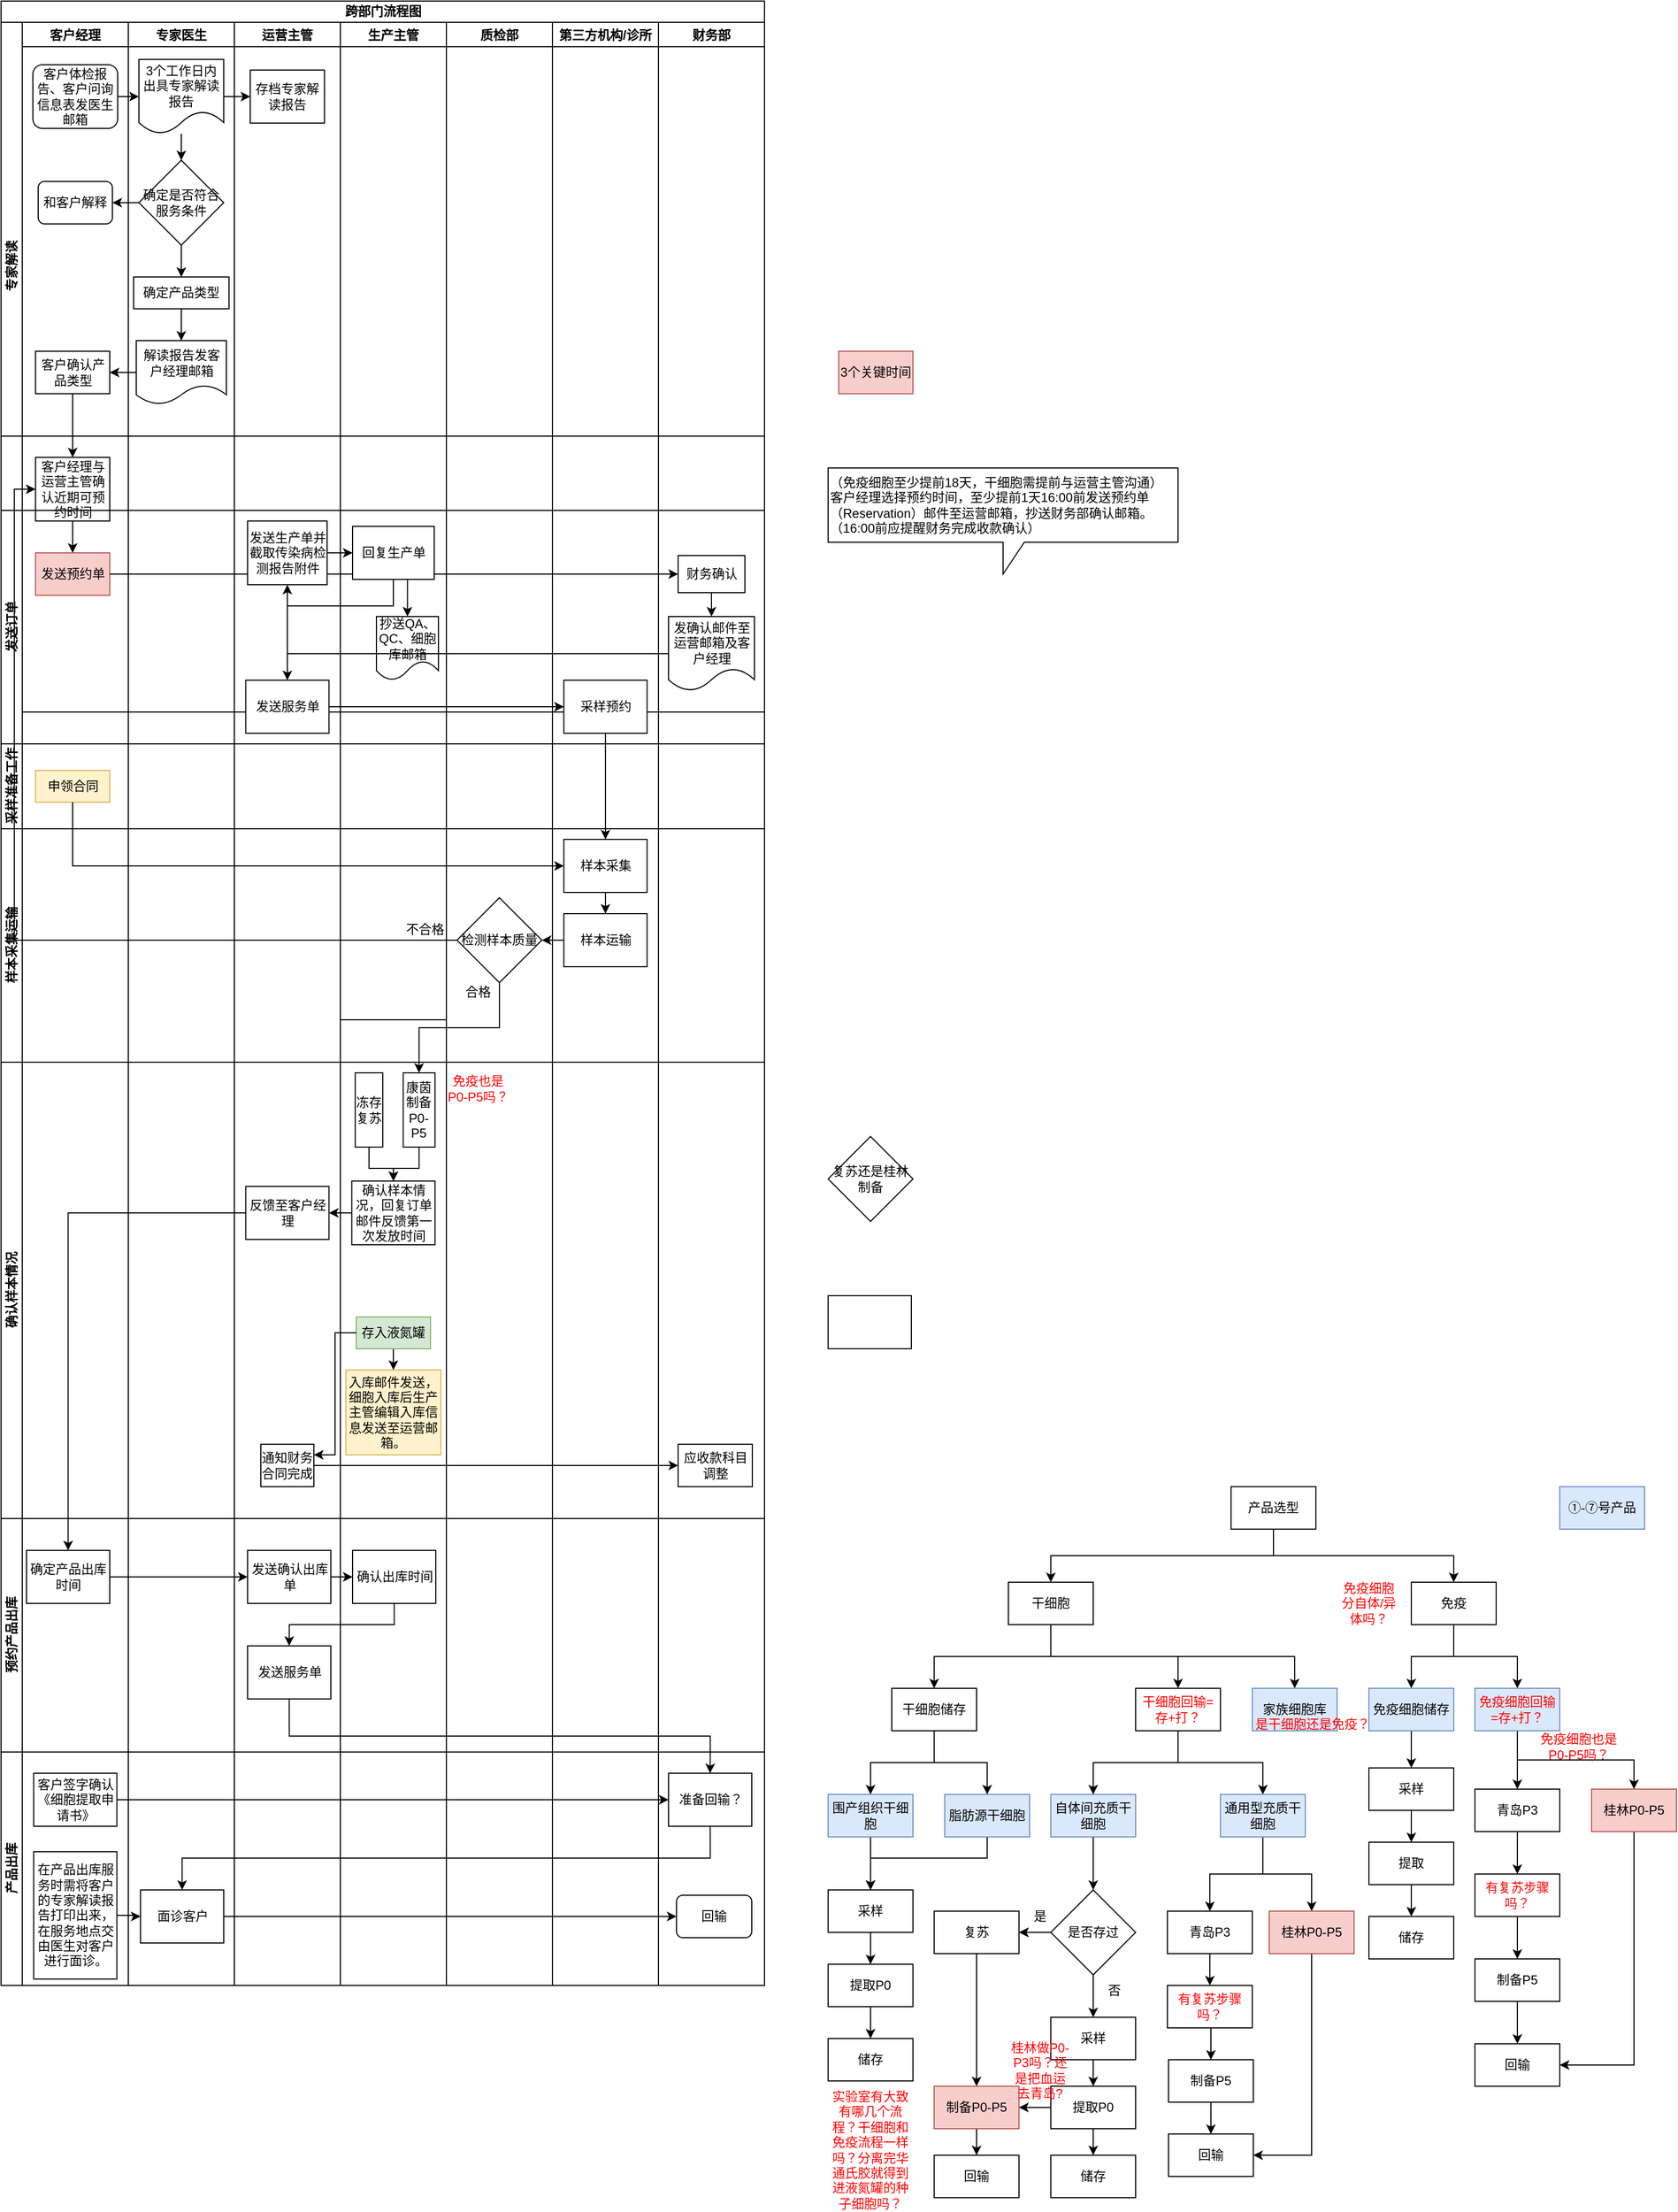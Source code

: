 <mxfile version="26.0.11">
  <diagram name="第 1 页" id="P5GKuLmZve2yfpyJQXsA">
    <mxGraphModel dx="1434" dy="754" grid="1" gridSize="10" guides="1" tooltips="1" connect="1" arrows="1" fold="1" page="1" pageScale="1" pageWidth="827" pageHeight="1169" math="0" shadow="0">
      <root>
        <mxCell id="0" />
        <mxCell id="1" parent="0" />
        <mxCell id="Bl0EzrdsrcNXTwOKAy7L-2" value="跨部门流程图" style="swimlane;childLayout=stackLayout;resizeParent=1;resizeParentMax=0;horizontal=1;startSize=20;horizontalStack=0;html=1;" vertex="1" parent="1">
          <mxGeometry x="60" y="30" width="720" height="1870" as="geometry" />
        </mxCell>
        <mxCell id="Bl0EzrdsrcNXTwOKAy7L-3" value="&lt;div&gt;专家解读&lt;/div&gt;" style="swimlane;startSize=20;horizontal=0;html=1;" vertex="1" parent="Bl0EzrdsrcNXTwOKAy7L-2">
          <mxGeometry y="20" width="720" height="460" as="geometry" />
        </mxCell>
        <mxCell id="Bl0EzrdsrcNXTwOKAy7L-4" value="运营主管" style="swimlane;" vertex="1" parent="Bl0EzrdsrcNXTwOKAy7L-3">
          <mxGeometry x="220" width="100" height="390" as="geometry">
            <mxRectangle x="10" y="250" width="90" height="30" as="alternateBounds" />
          </mxGeometry>
        </mxCell>
        <mxCell id="Bl0EzrdsrcNXTwOKAy7L-77" value="存档专家解读报告" style="rounded=0;whiteSpace=wrap;html=1;" vertex="1" parent="Bl0EzrdsrcNXTwOKAy7L-4">
          <mxGeometry x="15" y="45" width="70" height="50" as="geometry" />
        </mxCell>
        <mxCell id="Bl0EzrdsrcNXTwOKAy7L-5" value="专家医生" style="swimlane;startSize=23;" vertex="1" parent="Bl0EzrdsrcNXTwOKAy7L-3">
          <mxGeometry x="120" width="100" height="390" as="geometry">
            <mxRectangle x="10" y="250" width="90" height="30" as="alternateBounds" />
          </mxGeometry>
        </mxCell>
        <mxCell id="Bl0EzrdsrcNXTwOKAy7L-62" style="edgeStyle=orthogonalEdgeStyle;rounded=0;orthogonalLoop=1;jettySize=auto;html=1;exitX=0.5;exitY=1;exitDx=0;exitDy=0;entryX=0.5;entryY=0;entryDx=0;entryDy=0;" edge="1" parent="Bl0EzrdsrcNXTwOKAy7L-5" source="Bl0EzrdsrcNXTwOKAy7L-57" target="Bl0EzrdsrcNXTwOKAy7L-61">
          <mxGeometry relative="1" as="geometry" />
        </mxCell>
        <mxCell id="Bl0EzrdsrcNXTwOKAy7L-57" value="确定是否符合服务条件" style="rhombus;whiteSpace=wrap;html=1;" vertex="1" parent="Bl0EzrdsrcNXTwOKAy7L-5">
          <mxGeometry x="10" y="130" width="80" height="80" as="geometry" />
        </mxCell>
        <mxCell id="Bl0EzrdsrcNXTwOKAy7L-64" style="edgeStyle=orthogonalEdgeStyle;rounded=0;orthogonalLoop=1;jettySize=auto;html=1;exitX=0.5;exitY=1;exitDx=0;exitDy=0;entryX=0.5;entryY=0;entryDx=0;entryDy=0;" edge="1" parent="Bl0EzrdsrcNXTwOKAy7L-5" source="Bl0EzrdsrcNXTwOKAy7L-61" target="Bl0EzrdsrcNXTwOKAy7L-63">
          <mxGeometry relative="1" as="geometry" />
        </mxCell>
        <mxCell id="Bl0EzrdsrcNXTwOKAy7L-61" value="确定产品类型" style="rounded=0;whiteSpace=wrap;html=1;" vertex="1" parent="Bl0EzrdsrcNXTwOKAy7L-5">
          <mxGeometry x="5" y="240" width="90" height="30" as="geometry" />
        </mxCell>
        <mxCell id="Bl0EzrdsrcNXTwOKAy7L-68" value="" style="edgeStyle=orthogonalEdgeStyle;rounded=0;orthogonalLoop=1;jettySize=auto;html=1;" edge="1" parent="Bl0EzrdsrcNXTwOKAy7L-5" source="Bl0EzrdsrcNXTwOKAy7L-66" target="Bl0EzrdsrcNXTwOKAy7L-57">
          <mxGeometry relative="1" as="geometry" />
        </mxCell>
        <mxCell id="Bl0EzrdsrcNXTwOKAy7L-66" value="3个工作日内出具专家解读报告" style="shape=document;whiteSpace=wrap;html=1;boundedLbl=1;" vertex="1" parent="Bl0EzrdsrcNXTwOKAy7L-5">
          <mxGeometry x="10" y="35" width="80" height="70" as="geometry" />
        </mxCell>
        <mxCell id="Bl0EzrdsrcNXTwOKAy7L-63" value="解读报告发客户经理邮箱" style="shape=document;whiteSpace=wrap;html=1;boundedLbl=1;" vertex="1" parent="Bl0EzrdsrcNXTwOKAy7L-5">
          <mxGeometry x="7.5" y="300" width="85" height="60" as="geometry" />
        </mxCell>
        <mxCell id="Bl0EzrdsrcNXTwOKAy7L-6" value="客户经理" style="swimlane;" vertex="1" parent="Bl0EzrdsrcNXTwOKAy7L-3">
          <mxGeometry x="20" width="100" height="390" as="geometry">
            <mxRectangle x="10" y="250" width="90" height="30" as="alternateBounds" />
          </mxGeometry>
        </mxCell>
        <mxCell id="Bl0EzrdsrcNXTwOKAy7L-54" value="客户体检报告、客户问询信息表发医生邮箱" style="rounded=1;whiteSpace=wrap;html=1;" vertex="1" parent="Bl0EzrdsrcNXTwOKAy7L-6">
          <mxGeometry x="10" y="40" width="80" height="60" as="geometry" />
        </mxCell>
        <mxCell id="Bl0EzrdsrcNXTwOKAy7L-59" value="和客户解释" style="rounded=1;whiteSpace=wrap;html=1;" vertex="1" parent="Bl0EzrdsrcNXTwOKAy7L-6">
          <mxGeometry x="15" y="150" width="70" height="40" as="geometry" />
        </mxCell>
        <mxCell id="Bl0EzrdsrcNXTwOKAy7L-69" value="客户确认产品类型" style="rounded=0;whiteSpace=wrap;html=1;" vertex="1" parent="Bl0EzrdsrcNXTwOKAy7L-6">
          <mxGeometry x="12.5" y="310" width="70" height="40" as="geometry" />
        </mxCell>
        <mxCell id="Bl0EzrdsrcNXTwOKAy7L-7" value="生产主管" style="swimlane;" vertex="1" parent="Bl0EzrdsrcNXTwOKAy7L-3">
          <mxGeometry x="320" width="100" height="390" as="geometry">
            <mxRectangle x="10" y="250" width="90" height="30" as="alternateBounds" />
          </mxGeometry>
        </mxCell>
        <mxCell id="Bl0EzrdsrcNXTwOKAy7L-8" value="质检部" style="swimlane;" vertex="1" parent="Bl0EzrdsrcNXTwOKAy7L-3">
          <mxGeometry x="420" width="100" height="390" as="geometry">
            <mxRectangle x="10" y="250" width="90" height="30" as="alternateBounds" />
          </mxGeometry>
        </mxCell>
        <mxCell id="Bl0EzrdsrcNXTwOKAy7L-9" value="第三方机构/诊所" style="swimlane;" vertex="1" parent="Bl0EzrdsrcNXTwOKAy7L-3">
          <mxGeometry x="520" width="100" height="390" as="geometry">
            <mxRectangle x="10" y="250" width="90" height="30" as="alternateBounds" />
          </mxGeometry>
        </mxCell>
        <mxCell id="Bl0EzrdsrcNXTwOKAy7L-10" value="财务部" style="swimlane;" vertex="1" parent="Bl0EzrdsrcNXTwOKAy7L-3">
          <mxGeometry x="620" width="100" height="390" as="geometry">
            <mxRectangle x="10" y="250" width="90" height="30" as="alternateBounds" />
          </mxGeometry>
        </mxCell>
        <mxCell id="Bl0EzrdsrcNXTwOKAy7L-55" style="edgeStyle=orthogonalEdgeStyle;rounded=0;orthogonalLoop=1;jettySize=auto;html=1;exitX=1;exitY=0.5;exitDx=0;exitDy=0;entryX=0;entryY=0.5;entryDx=0;entryDy=0;" edge="1" parent="Bl0EzrdsrcNXTwOKAy7L-3" source="Bl0EzrdsrcNXTwOKAy7L-54">
          <mxGeometry relative="1" as="geometry">
            <mxPoint x="130" y="70" as="targetPoint" />
          </mxGeometry>
        </mxCell>
        <mxCell id="Bl0EzrdsrcNXTwOKAy7L-60" style="edgeStyle=orthogonalEdgeStyle;rounded=0;orthogonalLoop=1;jettySize=auto;html=1;exitX=0;exitY=0.5;exitDx=0;exitDy=0;entryX=1;entryY=0.5;entryDx=0;entryDy=0;" edge="1" parent="Bl0EzrdsrcNXTwOKAy7L-3" source="Bl0EzrdsrcNXTwOKAy7L-57" target="Bl0EzrdsrcNXTwOKAy7L-59">
          <mxGeometry relative="1" as="geometry" />
        </mxCell>
        <mxCell id="Bl0EzrdsrcNXTwOKAy7L-78" value="" style="edgeStyle=orthogonalEdgeStyle;rounded=0;orthogonalLoop=1;jettySize=auto;html=1;" edge="1" parent="Bl0EzrdsrcNXTwOKAy7L-3" source="Bl0EzrdsrcNXTwOKAy7L-66" target="Bl0EzrdsrcNXTwOKAy7L-77">
          <mxGeometry relative="1" as="geometry" />
        </mxCell>
        <mxCell id="Bl0EzrdsrcNXTwOKAy7L-11" value="预约采样服务" style="swimlane;startSize=20;horizontal=0;html=1;" vertex="1" parent="Bl0EzrdsrcNXTwOKAy7L-3">
          <mxGeometry y="390" width="720" height="260" as="geometry" />
        </mxCell>
        <mxCell id="Bl0EzrdsrcNXTwOKAy7L-12" value="" style="swimlane;startSize=0;" vertex="1" parent="Bl0EzrdsrcNXTwOKAy7L-11">
          <mxGeometry x="20" width="100" height="260" as="geometry">
            <mxRectangle x="20" width="90" height="30" as="alternateBounds" />
          </mxGeometry>
        </mxCell>
        <mxCell id="Bl0EzrdsrcNXTwOKAy7L-84" value="" style="edgeStyle=orthogonalEdgeStyle;rounded=0;orthogonalLoop=1;jettySize=auto;html=1;" edge="1" parent="Bl0EzrdsrcNXTwOKAy7L-12" source="Bl0EzrdsrcNXTwOKAy7L-79" target="Bl0EzrdsrcNXTwOKAy7L-83">
          <mxGeometry relative="1" as="geometry" />
        </mxCell>
        <mxCell id="Bl0EzrdsrcNXTwOKAy7L-79" value="客户经理与运营主管确认近期可预约时间" style="rounded=0;whiteSpace=wrap;html=1;" vertex="1" parent="Bl0EzrdsrcNXTwOKAy7L-12">
          <mxGeometry x="12.5" y="20" width="70" height="60" as="geometry" />
        </mxCell>
        <mxCell id="Bl0EzrdsrcNXTwOKAy7L-83" value="发送预约单" style="rounded=0;whiteSpace=wrap;html=1;fillColor=#f8cecc;strokeColor=#b85450;" vertex="1" parent="Bl0EzrdsrcNXTwOKAy7L-12">
          <mxGeometry x="12.5" y="110" width="70" height="40" as="geometry" />
        </mxCell>
        <mxCell id="Bl0EzrdsrcNXTwOKAy7L-13" value="" style="swimlane;startSize=0;" vertex="1" parent="Bl0EzrdsrcNXTwOKAy7L-11">
          <mxGeometry x="120" width="100" height="260" as="geometry">
            <mxRectangle x="20" width="90" height="30" as="alternateBounds" />
          </mxGeometry>
        </mxCell>
        <mxCell id="Bl0EzrdsrcNXTwOKAy7L-14" value="" style="swimlane;startSize=0;" vertex="1" parent="Bl0EzrdsrcNXTwOKAy7L-11">
          <mxGeometry x="220" width="100" height="260" as="geometry">
            <mxRectangle x="20" width="90" height="30" as="alternateBounds" />
          </mxGeometry>
        </mxCell>
        <mxCell id="Bl0EzrdsrcNXTwOKAy7L-15" value="" style="swimlane;startSize=0;" vertex="1" parent="Bl0EzrdsrcNXTwOKAy7L-11">
          <mxGeometry x="320" width="100" height="260" as="geometry">
            <mxRectangle x="20" width="90" height="30" as="alternateBounds" />
          </mxGeometry>
        </mxCell>
        <mxCell id="Bl0EzrdsrcNXTwOKAy7L-16" value="" style="swimlane;startSize=0;" vertex="1" parent="Bl0EzrdsrcNXTwOKAy7L-11">
          <mxGeometry x="420" width="100" height="260" as="geometry">
            <mxRectangle x="20" width="90" height="30" as="alternateBounds" />
          </mxGeometry>
        </mxCell>
        <mxCell id="Bl0EzrdsrcNXTwOKAy7L-17" value="" style="swimlane;startSize=0;" vertex="1" parent="Bl0EzrdsrcNXTwOKAy7L-11">
          <mxGeometry x="520" width="100" height="260" as="geometry">
            <mxRectangle x="20" width="90" height="30" as="alternateBounds" />
          </mxGeometry>
        </mxCell>
        <mxCell id="Bl0EzrdsrcNXTwOKAy7L-18" value="" style="swimlane;startSize=0;" vertex="1" parent="Bl0EzrdsrcNXTwOKAy7L-11">
          <mxGeometry x="620" width="100" height="260" as="geometry">
            <mxRectangle x="20" width="90" height="30" as="alternateBounds" />
          </mxGeometry>
        </mxCell>
        <mxCell id="Bl0EzrdsrcNXTwOKAy7L-87" style="edgeStyle=orthogonalEdgeStyle;rounded=0;orthogonalLoop=1;jettySize=auto;html=1;exitX=0.5;exitY=1;exitDx=0;exitDy=0;entryX=0.5;entryY=0;entryDx=0;entryDy=0;" edge="1" parent="Bl0EzrdsrcNXTwOKAy7L-18" source="Bl0EzrdsrcNXTwOKAy7L-80" target="Bl0EzrdsrcNXTwOKAy7L-86">
          <mxGeometry relative="1" as="geometry" />
        </mxCell>
        <mxCell id="Bl0EzrdsrcNXTwOKAy7L-80" value="财务确认" style="rounded=0;whiteSpace=wrap;html=1;" vertex="1" parent="Bl0EzrdsrcNXTwOKAy7L-18">
          <mxGeometry x="18.5" y="112.5" width="63" height="35" as="geometry" />
        </mxCell>
        <mxCell id="Bl0EzrdsrcNXTwOKAy7L-86" value="发确认邮件至运营邮箱及客户经理" style="shape=document;whiteSpace=wrap;html=1;boundedLbl=1;" vertex="1" parent="Bl0EzrdsrcNXTwOKAy7L-18">
          <mxGeometry x="9.5" y="170" width="81" height="70" as="geometry" />
        </mxCell>
        <mxCell id="Bl0EzrdsrcNXTwOKAy7L-85" style="edgeStyle=orthogonalEdgeStyle;rounded=0;orthogonalLoop=1;jettySize=auto;html=1;exitX=1;exitY=0.5;exitDx=0;exitDy=0;entryX=0;entryY=0.5;entryDx=0;entryDy=0;" edge="1" parent="Bl0EzrdsrcNXTwOKAy7L-11" source="Bl0EzrdsrcNXTwOKAy7L-83" target="Bl0EzrdsrcNXTwOKAy7L-80">
          <mxGeometry relative="1" as="geometry" />
        </mxCell>
        <mxCell id="Bl0EzrdsrcNXTwOKAy7L-81" style="edgeStyle=orthogonalEdgeStyle;rounded=0;orthogonalLoop=1;jettySize=auto;html=1;exitX=0.5;exitY=1;exitDx=0;exitDy=0;entryX=0.5;entryY=0;entryDx=0;entryDy=0;" edge="1" parent="Bl0EzrdsrcNXTwOKAy7L-3" source="Bl0EzrdsrcNXTwOKAy7L-69" target="Bl0EzrdsrcNXTwOKAy7L-79">
          <mxGeometry relative="1" as="geometry" />
        </mxCell>
        <mxCell id="Bl0EzrdsrcNXTwOKAy7L-74" style="edgeStyle=orthogonalEdgeStyle;rounded=0;orthogonalLoop=1;jettySize=auto;html=1;exitX=0;exitY=0.5;exitDx=0;exitDy=0;entryX=1;entryY=0.5;entryDx=0;entryDy=0;" edge="1" parent="Bl0EzrdsrcNXTwOKAy7L-3" source="Bl0EzrdsrcNXTwOKAy7L-63" target="Bl0EzrdsrcNXTwOKAy7L-69">
          <mxGeometry relative="1" as="geometry" />
        </mxCell>
        <mxCell id="Bl0EzrdsrcNXTwOKAy7L-19" value="发送订单" style="swimlane;startSize=20;horizontal=0;html=1;" vertex="1" parent="Bl0EzrdsrcNXTwOKAy7L-2">
          <mxGeometry y="480" width="720" height="220" as="geometry" />
        </mxCell>
        <mxCell id="Bl0EzrdsrcNXTwOKAy7L-20" value="" style="swimlane;startSize=0;" vertex="1" parent="Bl0EzrdsrcNXTwOKAy7L-19">
          <mxGeometry x="20" width="100" height="220" as="geometry">
            <mxRectangle x="20" width="90" height="30" as="alternateBounds" />
          </mxGeometry>
        </mxCell>
        <mxCell id="Bl0EzrdsrcNXTwOKAy7L-21" value="" style="swimlane;startSize=0;" vertex="1" parent="Bl0EzrdsrcNXTwOKAy7L-19">
          <mxGeometry x="120" width="100" height="220" as="geometry">
            <mxRectangle x="20" width="90" height="30" as="alternateBounds" />
          </mxGeometry>
        </mxCell>
        <mxCell id="Bl0EzrdsrcNXTwOKAy7L-22" value="" style="swimlane;startSize=0;" vertex="1" parent="Bl0EzrdsrcNXTwOKAy7L-19">
          <mxGeometry x="220" width="100" height="220" as="geometry">
            <mxRectangle x="20" width="90" height="30" as="alternateBounds" />
          </mxGeometry>
        </mxCell>
        <mxCell id="Bl0EzrdsrcNXTwOKAy7L-82" value="发送生产单并截取传染病检测报告附件" style="rounded=0;whiteSpace=wrap;html=1;" vertex="1" parent="Bl0EzrdsrcNXTwOKAy7L-22">
          <mxGeometry x="12.5" y="10" width="75" height="60" as="geometry" />
        </mxCell>
        <mxCell id="Bl0EzrdsrcNXTwOKAy7L-90" value="发送服务单" style="rounded=0;whiteSpace=wrap;html=1;" vertex="1" parent="Bl0EzrdsrcNXTwOKAy7L-22">
          <mxGeometry x="10.75" y="160" width="78.5" height="50" as="geometry" />
        </mxCell>
        <mxCell id="Bl0EzrdsrcNXTwOKAy7L-23" value="" style="swimlane;startSize=0;" vertex="1" parent="Bl0EzrdsrcNXTwOKAy7L-19">
          <mxGeometry x="320" width="100" height="220" as="geometry">
            <mxRectangle x="20" width="90" height="30" as="alternateBounds" />
          </mxGeometry>
        </mxCell>
        <mxCell id="Bl0EzrdsrcNXTwOKAy7L-102" style="edgeStyle=orthogonalEdgeStyle;rounded=0;orthogonalLoop=1;jettySize=auto;html=1;exitX=0.5;exitY=1;exitDx=0;exitDy=0;entryX=0.5;entryY=0;entryDx=0;entryDy=0;" edge="1" parent="Bl0EzrdsrcNXTwOKAy7L-23" source="Bl0EzrdsrcNXTwOKAy7L-89" target="Bl0EzrdsrcNXTwOKAy7L-100">
          <mxGeometry relative="1" as="geometry" />
        </mxCell>
        <mxCell id="Bl0EzrdsrcNXTwOKAy7L-89" value="回复生产单" style="rounded=0;whiteSpace=wrap;html=1;" vertex="1" parent="Bl0EzrdsrcNXTwOKAy7L-23">
          <mxGeometry x="11.5" y="15" width="77" height="50" as="geometry" />
        </mxCell>
        <mxCell id="Bl0EzrdsrcNXTwOKAy7L-100" value="抄送QA、QC、细胞库邮箱" style="shape=document;whiteSpace=wrap;html=1;boundedLbl=1;" vertex="1" parent="Bl0EzrdsrcNXTwOKAy7L-23">
          <mxGeometry x="34" y="100" width="58.5" height="60" as="geometry" />
        </mxCell>
        <mxCell id="Bl0EzrdsrcNXTwOKAy7L-24" value="" style="swimlane;startSize=0;" vertex="1" parent="Bl0EzrdsrcNXTwOKAy7L-19">
          <mxGeometry x="420" width="100" height="220" as="geometry">
            <mxRectangle x="20" width="90" height="30" as="alternateBounds" />
          </mxGeometry>
        </mxCell>
        <mxCell id="Bl0EzrdsrcNXTwOKAy7L-25" value="" style="swimlane;startSize=0;" vertex="1" parent="Bl0EzrdsrcNXTwOKAy7L-19">
          <mxGeometry x="520" width="100" height="220" as="geometry">
            <mxRectangle x="20" width="90" height="30" as="alternateBounds" />
          </mxGeometry>
        </mxCell>
        <mxCell id="Bl0EzrdsrcNXTwOKAy7L-98" value="采样预约" style="rounded=0;whiteSpace=wrap;html=1;" vertex="1" parent="Bl0EzrdsrcNXTwOKAy7L-25">
          <mxGeometry x="10.75" y="160" width="78.5" height="50" as="geometry" />
        </mxCell>
        <mxCell id="Bl0EzrdsrcNXTwOKAy7L-26" value="" style="swimlane;startSize=0;" vertex="1" parent="Bl0EzrdsrcNXTwOKAy7L-19">
          <mxGeometry x="620" width="100" height="220" as="geometry">
            <mxRectangle x="20" width="90" height="30" as="alternateBounds" />
          </mxGeometry>
        </mxCell>
        <mxCell id="Bl0EzrdsrcNXTwOKAy7L-101" style="edgeStyle=orthogonalEdgeStyle;rounded=0;orthogonalLoop=1;jettySize=auto;html=1;exitX=1;exitY=0.5;exitDx=0;exitDy=0;entryX=0;entryY=0.5;entryDx=0;entryDy=0;" edge="1" parent="Bl0EzrdsrcNXTwOKAy7L-19" source="Bl0EzrdsrcNXTwOKAy7L-82" target="Bl0EzrdsrcNXTwOKAy7L-89">
          <mxGeometry relative="1" as="geometry" />
        </mxCell>
        <mxCell id="Bl0EzrdsrcNXTwOKAy7L-103" style="edgeStyle=orthogonalEdgeStyle;rounded=0;orthogonalLoop=1;jettySize=auto;html=1;exitX=0.5;exitY=1;exitDx=0;exitDy=0;entryX=0.5;entryY=0;entryDx=0;entryDy=0;" edge="1" parent="Bl0EzrdsrcNXTwOKAy7L-19" source="Bl0EzrdsrcNXTwOKAy7L-89" target="Bl0EzrdsrcNXTwOKAy7L-90">
          <mxGeometry relative="1" as="geometry">
            <Array as="points">
              <mxPoint x="370" y="90" />
              <mxPoint x="270" y="90" />
            </Array>
          </mxGeometry>
        </mxCell>
        <mxCell id="Bl0EzrdsrcNXTwOKAy7L-118" style="edgeStyle=orthogonalEdgeStyle;rounded=0;orthogonalLoop=1;jettySize=auto;html=1;exitX=1;exitY=0.5;exitDx=0;exitDy=0;entryX=0;entryY=0.5;entryDx=0;entryDy=0;" edge="1" parent="Bl0EzrdsrcNXTwOKAy7L-19" source="Bl0EzrdsrcNXTwOKAy7L-90" target="Bl0EzrdsrcNXTwOKAy7L-98">
          <mxGeometry relative="1" as="geometry" />
        </mxCell>
        <mxCell id="Bl0EzrdsrcNXTwOKAy7L-27" value="采样准备工作" style="swimlane;startSize=20;horizontal=0;html=1;" vertex="1" parent="Bl0EzrdsrcNXTwOKAy7L-2">
          <mxGeometry y="700" width="720" height="80" as="geometry" />
        </mxCell>
        <mxCell id="Bl0EzrdsrcNXTwOKAy7L-28" value="" style="swimlane;startSize=0;" vertex="1" parent="Bl0EzrdsrcNXTwOKAy7L-27">
          <mxGeometry x="20" width="100" height="80" as="geometry">
            <mxRectangle x="20" width="90" height="30" as="alternateBounds" />
          </mxGeometry>
        </mxCell>
        <mxCell id="Bl0EzrdsrcNXTwOKAy7L-97" value="申领合同" style="rounded=0;whiteSpace=wrap;html=1;fillColor=#fff2cc;strokeColor=#d6b656;" vertex="1" parent="Bl0EzrdsrcNXTwOKAy7L-28">
          <mxGeometry x="12.5" y="25" width="70" height="30" as="geometry" />
        </mxCell>
        <mxCell id="Bl0EzrdsrcNXTwOKAy7L-29" value="" style="swimlane;startSize=0;" vertex="1" parent="Bl0EzrdsrcNXTwOKAy7L-27">
          <mxGeometry x="120" width="100" height="80" as="geometry">
            <mxRectangle x="20" width="90" height="30" as="alternateBounds" />
          </mxGeometry>
        </mxCell>
        <mxCell id="Bl0EzrdsrcNXTwOKAy7L-30" value="" style="swimlane;startSize=0;" vertex="1" parent="Bl0EzrdsrcNXTwOKAy7L-27">
          <mxGeometry x="220" width="100" height="80" as="geometry">
            <mxRectangle x="20" width="90" height="30" as="alternateBounds" />
          </mxGeometry>
        </mxCell>
        <mxCell id="Bl0EzrdsrcNXTwOKAy7L-31" value="" style="swimlane;startSize=0;" vertex="1" parent="Bl0EzrdsrcNXTwOKAy7L-27">
          <mxGeometry x="320" width="100" height="80" as="geometry">
            <mxRectangle x="20" width="90" height="30" as="alternateBounds" />
          </mxGeometry>
        </mxCell>
        <mxCell id="Bl0EzrdsrcNXTwOKAy7L-32" value="" style="swimlane;startSize=0;" vertex="1" parent="Bl0EzrdsrcNXTwOKAy7L-27">
          <mxGeometry x="420" width="100" height="80" as="geometry">
            <mxRectangle x="20" width="90" height="30" as="alternateBounds" />
          </mxGeometry>
        </mxCell>
        <mxCell id="Bl0EzrdsrcNXTwOKAy7L-33" value="" style="swimlane;startSize=0;" vertex="1" parent="Bl0EzrdsrcNXTwOKAy7L-27">
          <mxGeometry x="520" width="100" height="80" as="geometry">
            <mxRectangle x="20" width="90" height="30" as="alternateBounds" />
          </mxGeometry>
        </mxCell>
        <mxCell id="Bl0EzrdsrcNXTwOKAy7L-34" value="" style="swimlane;startSize=0;" vertex="1" parent="Bl0EzrdsrcNXTwOKAy7L-27">
          <mxGeometry x="620" width="100" height="80" as="geometry">
            <mxRectangle x="20" width="90" height="30" as="alternateBounds" />
          </mxGeometry>
        </mxCell>
        <mxCell id="Bl0EzrdsrcNXTwOKAy7L-35" value="样本采集运输" style="swimlane;startSize=20;horizontal=0;html=1;" vertex="1" parent="Bl0EzrdsrcNXTwOKAy7L-2">
          <mxGeometry y="780" width="720" height="220" as="geometry" />
        </mxCell>
        <mxCell id="Bl0EzrdsrcNXTwOKAy7L-36" value="" style="swimlane;startSize=0;" vertex="1" parent="Bl0EzrdsrcNXTwOKAy7L-35">
          <mxGeometry x="20" width="100" height="220" as="geometry">
            <mxRectangle x="20" width="90" height="30" as="alternateBounds" />
          </mxGeometry>
        </mxCell>
        <mxCell id="Bl0EzrdsrcNXTwOKAy7L-37" value="" style="swimlane;startSize=0;" vertex="1" parent="Bl0EzrdsrcNXTwOKAy7L-35">
          <mxGeometry x="120" width="100" height="220" as="geometry">
            <mxRectangle x="20" width="90" height="30" as="alternateBounds" />
          </mxGeometry>
        </mxCell>
        <mxCell id="Bl0EzrdsrcNXTwOKAy7L-38" value="" style="swimlane;startSize=0;" vertex="1" parent="Bl0EzrdsrcNXTwOKAy7L-35">
          <mxGeometry x="220" width="100" height="220" as="geometry">
            <mxRectangle x="20" width="90" height="30" as="alternateBounds" />
          </mxGeometry>
        </mxCell>
        <mxCell id="Bl0EzrdsrcNXTwOKAy7L-39" value="" style="swimlane;startSize=0;" vertex="1" parent="Bl0EzrdsrcNXTwOKAy7L-35">
          <mxGeometry x="320" width="100" height="180" as="geometry">
            <mxRectangle x="20" width="90" height="30" as="alternateBounds" />
          </mxGeometry>
        </mxCell>
        <mxCell id="Bl0EzrdsrcNXTwOKAy7L-361" value="不合格" style="text;html=1;align=center;verticalAlign=middle;whiteSpace=wrap;rounded=0;" vertex="1" parent="Bl0EzrdsrcNXTwOKAy7L-39">
          <mxGeometry x="50" y="80" width="60" height="30" as="geometry" />
        </mxCell>
        <mxCell id="Bl0EzrdsrcNXTwOKAy7L-40" value="" style="swimlane;startSize=0;" vertex="1" parent="Bl0EzrdsrcNXTwOKAy7L-35">
          <mxGeometry x="420" width="100" height="220" as="geometry">
            <mxRectangle x="20" width="90" height="30" as="alternateBounds" />
          </mxGeometry>
        </mxCell>
        <mxCell id="Bl0EzrdsrcNXTwOKAy7L-105" value="检测样本质量" style="rhombus;whiteSpace=wrap;html=1;" vertex="1" parent="Bl0EzrdsrcNXTwOKAy7L-40">
          <mxGeometry x="10" y="65" width="80" height="80" as="geometry" />
        </mxCell>
        <mxCell id="Bl0EzrdsrcNXTwOKAy7L-360" value="合格" style="text;html=1;align=center;verticalAlign=middle;whiteSpace=wrap;rounded=0;" vertex="1" parent="Bl0EzrdsrcNXTwOKAy7L-40">
          <mxGeometry x="-0.18" y="139" width="60" height="30" as="geometry" />
        </mxCell>
        <mxCell id="Bl0EzrdsrcNXTwOKAy7L-41" value="" style="swimlane;startSize=0;" vertex="1" parent="Bl0EzrdsrcNXTwOKAy7L-35">
          <mxGeometry x="520" width="100" height="220" as="geometry">
            <mxRectangle x="20" width="90" height="30" as="alternateBounds" />
          </mxGeometry>
        </mxCell>
        <mxCell id="Bl0EzrdsrcNXTwOKAy7L-93" value="样本运输" style="rounded=0;whiteSpace=wrap;html=1;" vertex="1" parent="Bl0EzrdsrcNXTwOKAy7L-41">
          <mxGeometry x="10.75" y="80" width="78.5" height="50" as="geometry" />
        </mxCell>
        <mxCell id="Bl0EzrdsrcNXTwOKAy7L-104" value="样本采集" style="rounded=0;whiteSpace=wrap;html=1;" vertex="1" parent="Bl0EzrdsrcNXTwOKAy7L-41">
          <mxGeometry x="10.75" y="10" width="78.5" height="50" as="geometry" />
        </mxCell>
        <mxCell id="Bl0EzrdsrcNXTwOKAy7L-113" style="edgeStyle=orthogonalEdgeStyle;rounded=0;orthogonalLoop=1;jettySize=auto;html=1;exitX=0.5;exitY=1;exitDx=0;exitDy=0;entryX=0.5;entryY=0;entryDx=0;entryDy=0;" edge="1" parent="Bl0EzrdsrcNXTwOKAy7L-41" source="Bl0EzrdsrcNXTwOKAy7L-104" target="Bl0EzrdsrcNXTwOKAy7L-93">
          <mxGeometry relative="1" as="geometry" />
        </mxCell>
        <mxCell id="Bl0EzrdsrcNXTwOKAy7L-42" value="" style="swimlane;startSize=0;" vertex="1" parent="Bl0EzrdsrcNXTwOKAy7L-35">
          <mxGeometry x="620" width="100" height="220" as="geometry">
            <mxRectangle x="20" width="90" height="30" as="alternateBounds" />
          </mxGeometry>
        </mxCell>
        <mxCell id="Bl0EzrdsrcNXTwOKAy7L-116" style="edgeStyle=orthogonalEdgeStyle;rounded=0;orthogonalLoop=1;jettySize=auto;html=1;exitX=0;exitY=0.5;exitDx=0;exitDy=0;entryX=1;entryY=0.5;entryDx=0;entryDy=0;" edge="1" parent="Bl0EzrdsrcNXTwOKAy7L-35" source="Bl0EzrdsrcNXTwOKAy7L-93" target="Bl0EzrdsrcNXTwOKAy7L-105">
          <mxGeometry relative="1" as="geometry" />
        </mxCell>
        <mxCell id="Bl0EzrdsrcNXTwOKAy7L-43" value="确认样本情况" style="swimlane;startSize=20;horizontal=0;html=1;" vertex="1" parent="Bl0EzrdsrcNXTwOKAy7L-2">
          <mxGeometry y="1000" width="720" height="430" as="geometry" />
        </mxCell>
        <mxCell id="Bl0EzrdsrcNXTwOKAy7L-44" value="" style="swimlane;startSize=0;" vertex="1" parent="Bl0EzrdsrcNXTwOKAy7L-43">
          <mxGeometry x="20" width="100" height="430" as="geometry">
            <mxRectangle x="20" width="90" height="30" as="alternateBounds" />
          </mxGeometry>
        </mxCell>
        <mxCell id="Bl0EzrdsrcNXTwOKAy7L-45" value="" style="swimlane;startSize=0;" vertex="1" parent="Bl0EzrdsrcNXTwOKAy7L-43">
          <mxGeometry x="120" width="100" height="430" as="geometry">
            <mxRectangle x="20" width="90" height="30" as="alternateBounds" />
          </mxGeometry>
        </mxCell>
        <mxCell id="Bl0EzrdsrcNXTwOKAy7L-46" value="" style="swimlane;startSize=0;" vertex="1" parent="Bl0EzrdsrcNXTwOKAy7L-43">
          <mxGeometry x="220" width="100" height="430" as="geometry">
            <mxRectangle x="20" width="90" height="30" as="alternateBounds" />
          </mxGeometry>
        </mxCell>
        <mxCell id="Bl0EzrdsrcNXTwOKAy7L-99" value="反馈至客户经理" style="rounded=0;whiteSpace=wrap;html=1;" vertex="1" parent="Bl0EzrdsrcNXTwOKAy7L-46">
          <mxGeometry x="10.75" y="117" width="78.5" height="50" as="geometry" />
        </mxCell>
        <mxCell id="Bl0EzrdsrcNXTwOKAy7L-232" value="通知财务合同完成" style="rounded=0;whiteSpace=wrap;html=1;" vertex="1" parent="Bl0EzrdsrcNXTwOKAy7L-46">
          <mxGeometry x="25" y="360" width="50" height="40" as="geometry" />
        </mxCell>
        <mxCell id="Bl0EzrdsrcNXTwOKAy7L-47" value="" style="swimlane;startSize=0;" vertex="1" parent="Bl0EzrdsrcNXTwOKAy7L-43">
          <mxGeometry x="320" width="100" height="430" as="geometry">
            <mxRectangle x="20" width="90" height="30" as="alternateBounds" />
          </mxGeometry>
        </mxCell>
        <mxCell id="Bl0EzrdsrcNXTwOKAy7L-109" value="确认样本情况，回复订单邮件反馈第一次发放时间" style="rounded=0;whiteSpace=wrap;html=1;" vertex="1" parent="Bl0EzrdsrcNXTwOKAy7L-47">
          <mxGeometry x="10.76" y="112" width="78.5" height="60" as="geometry" />
        </mxCell>
        <mxCell id="Bl0EzrdsrcNXTwOKAy7L-219" style="edgeStyle=orthogonalEdgeStyle;rounded=0;orthogonalLoop=1;jettySize=auto;html=1;exitX=0.5;exitY=1;exitDx=0;exitDy=0;entryX=0.5;entryY=0;entryDx=0;entryDy=0;" edge="1" parent="Bl0EzrdsrcNXTwOKAy7L-47" source="Bl0EzrdsrcNXTwOKAy7L-92" target="Bl0EzrdsrcNXTwOKAy7L-109">
          <mxGeometry relative="1" as="geometry" />
        </mxCell>
        <mxCell id="Bl0EzrdsrcNXTwOKAy7L-92" value="康茵制备P0-P5" style="rounded=0;whiteSpace=wrap;html=1;" vertex="1" parent="Bl0EzrdsrcNXTwOKAy7L-47">
          <mxGeometry x="59.24" y="10" width="30" height="70" as="geometry" />
        </mxCell>
        <mxCell id="Bl0EzrdsrcNXTwOKAy7L-95" value="入库邮件发送，细胞入库后生产主管编辑入库信息发送至运营邮箱。" style="rounded=0;whiteSpace=wrap;html=1;fillColor=#fff2cc;strokeColor=#d6b656;" vertex="1" parent="Bl0EzrdsrcNXTwOKAy7L-47">
          <mxGeometry x="5.19" y="290" width="89.62" height="80" as="geometry" />
        </mxCell>
        <mxCell id="Bl0EzrdsrcNXTwOKAy7L-227" style="edgeStyle=orthogonalEdgeStyle;rounded=0;orthogonalLoop=1;jettySize=auto;html=1;exitX=0.5;exitY=1;exitDx=0;exitDy=0;" edge="1" parent="Bl0EzrdsrcNXTwOKAy7L-47" source="Bl0EzrdsrcNXTwOKAy7L-153" target="Bl0EzrdsrcNXTwOKAy7L-109">
          <mxGeometry relative="1" as="geometry" />
        </mxCell>
        <mxCell id="Bl0EzrdsrcNXTwOKAy7L-153" value="冻存复苏" style="rounded=0;whiteSpace=wrap;html=1;" vertex="1" parent="Bl0EzrdsrcNXTwOKAy7L-47">
          <mxGeometry x="14" y="10" width="26" height="70" as="geometry" />
        </mxCell>
        <mxCell id="Bl0EzrdsrcNXTwOKAy7L-236" style="edgeStyle=orthogonalEdgeStyle;rounded=0;orthogonalLoop=1;jettySize=auto;html=1;exitX=0.5;exitY=1;exitDx=0;exitDy=0;entryX=0.5;entryY=0;entryDx=0;entryDy=0;" edge="1" parent="Bl0EzrdsrcNXTwOKAy7L-47" source="Bl0EzrdsrcNXTwOKAy7L-231" target="Bl0EzrdsrcNXTwOKAy7L-95">
          <mxGeometry relative="1" as="geometry" />
        </mxCell>
        <mxCell id="Bl0EzrdsrcNXTwOKAy7L-231" value="存入液氮罐" style="rounded=0;whiteSpace=wrap;html=1;fillColor=#d5e8d4;strokeColor=#82b366;" vertex="1" parent="Bl0EzrdsrcNXTwOKAy7L-47">
          <mxGeometry x="15" y="240" width="70" height="30" as="geometry" />
        </mxCell>
        <mxCell id="Bl0EzrdsrcNXTwOKAy7L-48" value="" style="swimlane;startSize=0;" vertex="1" parent="Bl0EzrdsrcNXTwOKAy7L-43">
          <mxGeometry x="420" width="100" height="430" as="geometry">
            <mxRectangle x="20" width="90" height="30" as="alternateBounds" />
          </mxGeometry>
        </mxCell>
        <mxCell id="Bl0EzrdsrcNXTwOKAy7L-362" value="&lt;span style=&quot;color: rgb(255, 0, 0);&quot;&gt;免疫也是P0-P5吗？&lt;/span&gt;" style="text;html=1;align=center;verticalAlign=middle;whiteSpace=wrap;rounded=0;" vertex="1" parent="Bl0EzrdsrcNXTwOKAy7L-48">
          <mxGeometry y="10" width="60" height="30" as="geometry" />
        </mxCell>
        <mxCell id="Bl0EzrdsrcNXTwOKAy7L-49" value="" style="swimlane;startSize=0;" vertex="1" parent="Bl0EzrdsrcNXTwOKAy7L-43">
          <mxGeometry x="520" width="100" height="430" as="geometry">
            <mxRectangle x="20" width="90" height="30" as="alternateBounds" />
          </mxGeometry>
        </mxCell>
        <mxCell id="Bl0EzrdsrcNXTwOKAy7L-50" value="" style="swimlane;startSize=0;" vertex="1" parent="Bl0EzrdsrcNXTwOKAy7L-43">
          <mxGeometry x="620" width="100" height="430" as="geometry">
            <mxRectangle x="20" width="90" height="30" as="alternateBounds" />
          </mxGeometry>
        </mxCell>
        <mxCell id="Bl0EzrdsrcNXTwOKAy7L-233" value="应收款科目调整" style="rounded=0;whiteSpace=wrap;html=1;" vertex="1" parent="Bl0EzrdsrcNXTwOKAy7L-50">
          <mxGeometry x="18.5" y="360" width="70" height="40" as="geometry" />
        </mxCell>
        <mxCell id="Bl0EzrdsrcNXTwOKAy7L-218" style="edgeStyle=orthogonalEdgeStyle;rounded=0;orthogonalLoop=1;jettySize=auto;html=1;exitX=0;exitY=0.5;exitDx=0;exitDy=0;" edge="1" parent="Bl0EzrdsrcNXTwOKAy7L-43" source="Bl0EzrdsrcNXTwOKAy7L-109" target="Bl0EzrdsrcNXTwOKAy7L-99">
          <mxGeometry relative="1" as="geometry" />
        </mxCell>
        <mxCell id="Bl0EzrdsrcNXTwOKAy7L-234" style="edgeStyle=orthogonalEdgeStyle;rounded=0;orthogonalLoop=1;jettySize=auto;html=1;exitX=1;exitY=0.5;exitDx=0;exitDy=0;entryX=0;entryY=0.5;entryDx=0;entryDy=0;" edge="1" parent="Bl0EzrdsrcNXTwOKAy7L-43" source="Bl0EzrdsrcNXTwOKAy7L-232" target="Bl0EzrdsrcNXTwOKAy7L-233">
          <mxGeometry relative="1" as="geometry" />
        </mxCell>
        <mxCell id="Bl0EzrdsrcNXTwOKAy7L-237" style="edgeStyle=orthogonalEdgeStyle;rounded=0;orthogonalLoop=1;jettySize=auto;html=1;exitX=0;exitY=0.5;exitDx=0;exitDy=0;entryX=1;entryY=0.25;entryDx=0;entryDy=0;" edge="1" parent="Bl0EzrdsrcNXTwOKAy7L-43" source="Bl0EzrdsrcNXTwOKAy7L-231" target="Bl0EzrdsrcNXTwOKAy7L-232">
          <mxGeometry relative="1" as="geometry" />
        </mxCell>
        <mxCell id="Bl0EzrdsrcNXTwOKAy7L-363" style="edgeStyle=orthogonalEdgeStyle;rounded=0;orthogonalLoop=1;jettySize=auto;html=1;exitX=0.5;exitY=1;exitDx=0;exitDy=0;" edge="1" parent="Bl0EzrdsrcNXTwOKAy7L-43" source="Bl0EzrdsrcNXTwOKAy7L-47" target="Bl0EzrdsrcNXTwOKAy7L-47">
          <mxGeometry relative="1" as="geometry" />
        </mxCell>
        <mxCell id="Bl0EzrdsrcNXTwOKAy7L-88" style="edgeStyle=orthogonalEdgeStyle;rounded=0;orthogonalLoop=1;jettySize=auto;html=1;exitX=0;exitY=0.5;exitDx=0;exitDy=0;" edge="1" parent="Bl0EzrdsrcNXTwOKAy7L-2" source="Bl0EzrdsrcNXTwOKAy7L-86" target="Bl0EzrdsrcNXTwOKAy7L-82">
          <mxGeometry relative="1" as="geometry" />
        </mxCell>
        <mxCell id="Bl0EzrdsrcNXTwOKAy7L-112" style="edgeStyle=orthogonalEdgeStyle;rounded=0;orthogonalLoop=1;jettySize=auto;html=1;exitX=0.5;exitY=1;exitDx=0;exitDy=0;entryX=0.5;entryY=0;entryDx=0;entryDy=0;" edge="1" parent="Bl0EzrdsrcNXTwOKAy7L-2" source="Bl0EzrdsrcNXTwOKAy7L-98" target="Bl0EzrdsrcNXTwOKAy7L-104">
          <mxGeometry relative="1" as="geometry" />
        </mxCell>
        <mxCell id="Bl0EzrdsrcNXTwOKAy7L-117" style="edgeStyle=orthogonalEdgeStyle;rounded=0;orthogonalLoop=1;jettySize=auto;html=1;exitX=0.5;exitY=1;exitDx=0;exitDy=0;entryX=0;entryY=0.5;entryDx=0;entryDy=0;" edge="1" parent="Bl0EzrdsrcNXTwOKAy7L-2" source="Bl0EzrdsrcNXTwOKAy7L-97" target="Bl0EzrdsrcNXTwOKAy7L-104">
          <mxGeometry relative="1" as="geometry" />
        </mxCell>
        <mxCell id="Bl0EzrdsrcNXTwOKAy7L-217" style="edgeStyle=orthogonalEdgeStyle;rounded=0;orthogonalLoop=1;jettySize=auto;html=1;exitX=0;exitY=0.5;exitDx=0;exitDy=0;" edge="1" parent="Bl0EzrdsrcNXTwOKAy7L-2" source="Bl0EzrdsrcNXTwOKAy7L-99" target="Bl0EzrdsrcNXTwOKAy7L-106">
          <mxGeometry relative="1" as="geometry" />
        </mxCell>
        <mxCell id="Bl0EzrdsrcNXTwOKAy7L-220" style="edgeStyle=orthogonalEdgeStyle;rounded=0;orthogonalLoop=1;jettySize=auto;html=1;exitX=0.5;exitY=1;exitDx=0;exitDy=0;" edge="1" parent="Bl0EzrdsrcNXTwOKAy7L-2" source="Bl0EzrdsrcNXTwOKAy7L-105" target="Bl0EzrdsrcNXTwOKAy7L-92">
          <mxGeometry relative="1" as="geometry" />
        </mxCell>
        <mxCell id="Bl0EzrdsrcNXTwOKAy7L-221" style="edgeStyle=orthogonalEdgeStyle;rounded=0;orthogonalLoop=1;jettySize=auto;html=1;exitX=0.5;exitY=1;exitDx=0;exitDy=0;entryX=0.5;entryY=0;entryDx=0;entryDy=0;" edge="1" parent="Bl0EzrdsrcNXTwOKAy7L-2" source="Bl0EzrdsrcNXTwOKAy7L-162" target="Bl0EzrdsrcNXTwOKAy7L-205">
          <mxGeometry relative="1" as="geometry" />
        </mxCell>
        <mxCell id="Bl0EzrdsrcNXTwOKAy7L-224" style="edgeStyle=orthogonalEdgeStyle;rounded=0;orthogonalLoop=1;jettySize=auto;html=1;exitX=0;exitY=0.5;exitDx=0;exitDy=0;entryX=0;entryY=0.5;entryDx=0;entryDy=0;" edge="1" parent="Bl0EzrdsrcNXTwOKAy7L-2" source="Bl0EzrdsrcNXTwOKAy7L-105" target="Bl0EzrdsrcNXTwOKAy7L-79">
          <mxGeometry relative="1" as="geometry" />
        </mxCell>
        <mxCell id="Bl0EzrdsrcNXTwOKAy7L-119" value="预约产品出库" style="swimlane;startSize=20;horizontal=0;html=1;" vertex="1" parent="Bl0EzrdsrcNXTwOKAy7L-2">
          <mxGeometry y="1430" width="720" height="220" as="geometry" />
        </mxCell>
        <mxCell id="Bl0EzrdsrcNXTwOKAy7L-150" value="" style="swimlane;startSize=0;" vertex="1" parent="Bl0EzrdsrcNXTwOKAy7L-119">
          <mxGeometry x="20" width="100" height="220" as="geometry">
            <mxRectangle x="20" width="90" height="30" as="alternateBounds" />
          </mxGeometry>
        </mxCell>
        <mxCell id="Bl0EzrdsrcNXTwOKAy7L-106" value="确定产品出库时间" style="rounded=0;whiteSpace=wrap;html=1;" vertex="1" parent="Bl0EzrdsrcNXTwOKAy7L-150">
          <mxGeometry x="4" y="30" width="78.5" height="50" as="geometry" />
        </mxCell>
        <mxCell id="Bl0EzrdsrcNXTwOKAy7L-152" value="" style="swimlane;startSize=0;" vertex="1" parent="Bl0EzrdsrcNXTwOKAy7L-119">
          <mxGeometry x="120" width="100" height="220" as="geometry">
            <mxRectangle x="20" width="90" height="30" as="alternateBounds" />
          </mxGeometry>
        </mxCell>
        <mxCell id="Bl0EzrdsrcNXTwOKAy7L-155" value="" style="swimlane;startSize=0;" vertex="1" parent="Bl0EzrdsrcNXTwOKAy7L-119">
          <mxGeometry x="220" width="100" height="220" as="geometry">
            <mxRectangle x="20" width="90" height="30" as="alternateBounds" />
          </mxGeometry>
        </mxCell>
        <mxCell id="Bl0EzrdsrcNXTwOKAy7L-154" value="发送确认出库单" style="rounded=0;whiteSpace=wrap;html=1;" vertex="1" parent="Bl0EzrdsrcNXTwOKAy7L-155">
          <mxGeometry x="12.5" y="30" width="78.5" height="50" as="geometry" />
        </mxCell>
        <mxCell id="Bl0EzrdsrcNXTwOKAy7L-162" value="发送服务单" style="rounded=0;whiteSpace=wrap;html=1;" vertex="1" parent="Bl0EzrdsrcNXTwOKAy7L-155">
          <mxGeometry x="12.5" y="120" width="78.5" height="50" as="geometry" />
        </mxCell>
        <mxCell id="Bl0EzrdsrcNXTwOKAy7L-157" value="" style="swimlane;startSize=0;" vertex="1" parent="Bl0EzrdsrcNXTwOKAy7L-119">
          <mxGeometry x="320" width="100" height="220" as="geometry">
            <mxRectangle x="20" width="90" height="30" as="alternateBounds" />
          </mxGeometry>
        </mxCell>
        <mxCell id="Bl0EzrdsrcNXTwOKAy7L-158" value="确认出库时间" style="rounded=0;whiteSpace=wrap;html=1;" vertex="1" parent="Bl0EzrdsrcNXTwOKAy7L-157">
          <mxGeometry x="11.5" y="30" width="78.5" height="50" as="geometry" />
        </mxCell>
        <mxCell id="Bl0EzrdsrcNXTwOKAy7L-160" value="" style="swimlane;startSize=0;" vertex="1" parent="Bl0EzrdsrcNXTwOKAy7L-119">
          <mxGeometry x="420" width="100" height="220" as="geometry">
            <mxRectangle x="20" width="90" height="30" as="alternateBounds" />
          </mxGeometry>
        </mxCell>
        <mxCell id="Bl0EzrdsrcNXTwOKAy7L-161" value="" style="swimlane;startSize=0;" vertex="1" parent="Bl0EzrdsrcNXTwOKAy7L-119">
          <mxGeometry x="520" width="100" height="220" as="geometry">
            <mxRectangle x="20" width="90" height="30" as="alternateBounds" />
          </mxGeometry>
        </mxCell>
        <mxCell id="Bl0EzrdsrcNXTwOKAy7L-163" value="" style="swimlane;startSize=0;" vertex="1" parent="Bl0EzrdsrcNXTwOKAy7L-119">
          <mxGeometry x="620" width="100" height="220" as="geometry">
            <mxRectangle x="20" width="90" height="30" as="alternateBounds" />
          </mxGeometry>
        </mxCell>
        <mxCell id="Bl0EzrdsrcNXTwOKAy7L-214" style="edgeStyle=orthogonalEdgeStyle;rounded=0;orthogonalLoop=1;jettySize=auto;html=1;exitX=1;exitY=0.5;exitDx=0;exitDy=0;entryX=0;entryY=0.5;entryDx=0;entryDy=0;" edge="1" parent="Bl0EzrdsrcNXTwOKAy7L-119" source="Bl0EzrdsrcNXTwOKAy7L-106" target="Bl0EzrdsrcNXTwOKAy7L-154">
          <mxGeometry relative="1" as="geometry" />
        </mxCell>
        <mxCell id="Bl0EzrdsrcNXTwOKAy7L-215" style="edgeStyle=orthogonalEdgeStyle;rounded=0;orthogonalLoop=1;jettySize=auto;html=1;exitX=1;exitY=0.5;exitDx=0;exitDy=0;entryX=0;entryY=0.5;entryDx=0;entryDy=0;" edge="1" parent="Bl0EzrdsrcNXTwOKAy7L-119" source="Bl0EzrdsrcNXTwOKAy7L-154" target="Bl0EzrdsrcNXTwOKAy7L-158">
          <mxGeometry relative="1" as="geometry" />
        </mxCell>
        <mxCell id="Bl0EzrdsrcNXTwOKAy7L-216" style="edgeStyle=orthogonalEdgeStyle;rounded=0;orthogonalLoop=1;jettySize=auto;html=1;exitX=0.5;exitY=1;exitDx=0;exitDy=0;entryX=0.5;entryY=0;entryDx=0;entryDy=0;" edge="1" parent="Bl0EzrdsrcNXTwOKAy7L-119" source="Bl0EzrdsrcNXTwOKAy7L-158" target="Bl0EzrdsrcNXTwOKAy7L-162">
          <mxGeometry relative="1" as="geometry" />
        </mxCell>
        <mxCell id="Bl0EzrdsrcNXTwOKAy7L-165" value="产品出库" style="swimlane;startSize=20;horizontal=0;html=1;" vertex="1" parent="Bl0EzrdsrcNXTwOKAy7L-2">
          <mxGeometry y="1650" width="720" height="220" as="geometry" />
        </mxCell>
        <mxCell id="Bl0EzrdsrcNXTwOKAy7L-196" value="" style="swimlane;startSize=0;" vertex="1" parent="Bl0EzrdsrcNXTwOKAy7L-165">
          <mxGeometry x="20" width="100" height="220" as="geometry">
            <mxRectangle x="20" width="90" height="30" as="alternateBounds" />
          </mxGeometry>
        </mxCell>
        <mxCell id="Bl0EzrdsrcNXTwOKAy7L-151" value="客户签字确认《细胞提取申请书》" style="rounded=0;whiteSpace=wrap;html=1;" vertex="1" parent="Bl0EzrdsrcNXTwOKAy7L-196">
          <mxGeometry x="10.75" y="20" width="78.5" height="50" as="geometry" />
        </mxCell>
        <mxCell id="Bl0EzrdsrcNXTwOKAy7L-96" value="在产品出库服务时需将客户的专家解读报告打印出来，在服务地点交由医生对客户进行面诊。" style="rounded=0;whiteSpace=wrap;html=1;" vertex="1" parent="Bl0EzrdsrcNXTwOKAy7L-196">
          <mxGeometry x="10.75" y="94" width="78.5" height="120" as="geometry" />
        </mxCell>
        <mxCell id="Bl0EzrdsrcNXTwOKAy7L-198" value="" style="swimlane;startSize=0;" vertex="1" parent="Bl0EzrdsrcNXTwOKAy7L-165">
          <mxGeometry x="120" width="100" height="220" as="geometry">
            <mxRectangle x="20" width="90" height="30" as="alternateBounds" />
          </mxGeometry>
        </mxCell>
        <mxCell id="Bl0EzrdsrcNXTwOKAy7L-199" value="面诊客户" style="rounded=0;whiteSpace=wrap;html=1;" vertex="1" parent="Bl0EzrdsrcNXTwOKAy7L-198">
          <mxGeometry x="11.5" y="130" width="78.5" height="50" as="geometry" />
        </mxCell>
        <mxCell id="Bl0EzrdsrcNXTwOKAy7L-200" value="" style="swimlane;startSize=0;" vertex="1" parent="Bl0EzrdsrcNXTwOKAy7L-165">
          <mxGeometry x="220" width="100" height="220" as="geometry">
            <mxRectangle x="20" width="90" height="30" as="alternateBounds" />
          </mxGeometry>
        </mxCell>
        <mxCell id="Bl0EzrdsrcNXTwOKAy7L-201" value="" style="swimlane;startSize=0;" vertex="1" parent="Bl0EzrdsrcNXTwOKAy7L-165">
          <mxGeometry x="320" width="100" height="220" as="geometry">
            <mxRectangle x="20" width="90" height="30" as="alternateBounds" />
          </mxGeometry>
        </mxCell>
        <mxCell id="Bl0EzrdsrcNXTwOKAy7L-203" value="" style="swimlane;startSize=0;" vertex="1" parent="Bl0EzrdsrcNXTwOKAy7L-165">
          <mxGeometry x="420" width="100" height="220" as="geometry">
            <mxRectangle x="20" width="90" height="30" as="alternateBounds" />
          </mxGeometry>
        </mxCell>
        <mxCell id="Bl0EzrdsrcNXTwOKAy7L-204" value="" style="swimlane;startSize=0;" vertex="1" parent="Bl0EzrdsrcNXTwOKAy7L-165">
          <mxGeometry x="520" width="100" height="220" as="geometry">
            <mxRectangle x="20" width="90" height="30" as="alternateBounds" />
          </mxGeometry>
        </mxCell>
        <mxCell id="Bl0EzrdsrcNXTwOKAy7L-206" value="" style="swimlane;startSize=0;" vertex="1" parent="Bl0EzrdsrcNXTwOKAy7L-165">
          <mxGeometry x="620" width="100" height="220" as="geometry">
            <mxRectangle x="20" width="90" height="30" as="alternateBounds" />
          </mxGeometry>
        </mxCell>
        <mxCell id="Bl0EzrdsrcNXTwOKAy7L-205" value="准备回输？" style="rounded=0;whiteSpace=wrap;html=1;" vertex="1" parent="Bl0EzrdsrcNXTwOKAy7L-206">
          <mxGeometry x="9.5" y="20" width="78.5" height="50" as="geometry" />
        </mxCell>
        <mxCell id="Bl0EzrdsrcNXTwOKAy7L-222" value="回输" style="rounded=1;whiteSpace=wrap;html=1;" vertex="1" parent="Bl0EzrdsrcNXTwOKAy7L-206">
          <mxGeometry x="17" y="135" width="71" height="40" as="geometry" />
        </mxCell>
        <mxCell id="Bl0EzrdsrcNXTwOKAy7L-208" style="edgeStyle=orthogonalEdgeStyle;rounded=0;orthogonalLoop=1;jettySize=auto;html=1;exitX=1;exitY=0.5;exitDx=0;exitDy=0;entryX=0;entryY=0.5;entryDx=0;entryDy=0;" edge="1" parent="Bl0EzrdsrcNXTwOKAy7L-165" source="Bl0EzrdsrcNXTwOKAy7L-151" target="Bl0EzrdsrcNXTwOKAy7L-205">
          <mxGeometry relative="1" as="geometry" />
        </mxCell>
        <mxCell id="Bl0EzrdsrcNXTwOKAy7L-209" style="edgeStyle=orthogonalEdgeStyle;rounded=0;orthogonalLoop=1;jettySize=auto;html=1;exitX=0.5;exitY=1;exitDx=0;exitDy=0;" edge="1" parent="Bl0EzrdsrcNXTwOKAy7L-165" source="Bl0EzrdsrcNXTwOKAy7L-205" target="Bl0EzrdsrcNXTwOKAy7L-199">
          <mxGeometry relative="1" as="geometry" />
        </mxCell>
        <mxCell id="Bl0EzrdsrcNXTwOKAy7L-211" style="edgeStyle=orthogonalEdgeStyle;rounded=0;orthogonalLoop=1;jettySize=auto;html=1;exitX=1;exitY=0.5;exitDx=0;exitDy=0;" edge="1" parent="Bl0EzrdsrcNXTwOKAy7L-165" source="Bl0EzrdsrcNXTwOKAy7L-96" target="Bl0EzrdsrcNXTwOKAy7L-199">
          <mxGeometry relative="1" as="geometry" />
        </mxCell>
        <mxCell id="Bl0EzrdsrcNXTwOKAy7L-223" style="edgeStyle=orthogonalEdgeStyle;rounded=0;orthogonalLoop=1;jettySize=auto;html=1;exitX=1;exitY=0.5;exitDx=0;exitDy=0;entryX=0;entryY=0.5;entryDx=0;entryDy=0;" edge="1" parent="Bl0EzrdsrcNXTwOKAy7L-165" source="Bl0EzrdsrcNXTwOKAy7L-199" target="Bl0EzrdsrcNXTwOKAy7L-222">
          <mxGeometry relative="1" as="geometry" />
        </mxCell>
        <mxCell id="Bl0EzrdsrcNXTwOKAy7L-94" value="" style="rounded=0;whiteSpace=wrap;html=1;" vertex="1" parent="1">
          <mxGeometry x="840" y="1250" width="78.5" height="50" as="geometry" />
        </mxCell>
        <mxCell id="Bl0EzrdsrcNXTwOKAy7L-226" value="&lt;div align=&quot;left&quot;&gt;（免疫细胞至少提前18天，干细胞需提前与运营主管沟通）&lt;/div&gt;&lt;div align=&quot;left&quot;&gt;客户经理选择预约时间，至少提前1天16:00前发送预约单（Reservation）邮件至运营邮箱，抄送财务部确认邮箱。&lt;/div&gt;&lt;div align=&quot;left&quot;&gt;（16:00前应提醒财务完成收款确认）&lt;/div&gt;" style="shape=callout;whiteSpace=wrap;html=1;perimeter=calloutPerimeter;align=left;" vertex="1" parent="1">
          <mxGeometry x="840" y="470" width="330" height="100" as="geometry" />
        </mxCell>
        <mxCell id="Bl0EzrdsrcNXTwOKAy7L-228" value="复苏还是桂林制备" style="rhombus;whiteSpace=wrap;html=1;" vertex="1" parent="1">
          <mxGeometry x="840" y="1100" width="80" height="80" as="geometry" />
        </mxCell>
        <mxCell id="Bl0EzrdsrcNXTwOKAy7L-292" style="edgeStyle=orthogonalEdgeStyle;rounded=0;orthogonalLoop=1;jettySize=auto;html=1;exitX=0.5;exitY=1;exitDx=0;exitDy=0;" edge="1" parent="1" source="Bl0EzrdsrcNXTwOKAy7L-240" target="Bl0EzrdsrcNXTwOKAy7L-291">
          <mxGeometry relative="1" as="geometry" />
        </mxCell>
        <mxCell id="Bl0EzrdsrcNXTwOKAy7L-240" value="自体间充质干细胞" style="rounded=0;whiteSpace=wrap;html=1;fillColor=#dae8fc;strokeColor=#6c8ebf;" vertex="1" parent="1">
          <mxGeometry x="1050" y="1720" width="80" height="40" as="geometry" />
        </mxCell>
        <mxCell id="Bl0EzrdsrcNXTwOKAy7L-321" style="edgeStyle=orthogonalEdgeStyle;rounded=0;orthogonalLoop=1;jettySize=auto;html=1;exitX=0.5;exitY=1;exitDx=0;exitDy=0;entryX=0.5;entryY=0;entryDx=0;entryDy=0;" edge="1" parent="1" source="Bl0EzrdsrcNXTwOKAy7L-241" target="Bl0EzrdsrcNXTwOKAy7L-316">
          <mxGeometry relative="1" as="geometry" />
        </mxCell>
        <mxCell id="Bl0EzrdsrcNXTwOKAy7L-241" value="青岛P3" style="rounded=0;whiteSpace=wrap;html=1;" vertex="1" parent="1">
          <mxGeometry x="1160" y="1830" width="80" height="40" as="geometry" />
        </mxCell>
        <mxCell id="Bl0EzrdsrcNXTwOKAy7L-276" style="edgeStyle=orthogonalEdgeStyle;rounded=0;orthogonalLoop=1;jettySize=auto;html=1;exitX=0.5;exitY=1;exitDx=0;exitDy=0;entryX=0.5;entryY=0;entryDx=0;entryDy=0;" edge="1" parent="1" source="Bl0EzrdsrcNXTwOKAy7L-242" target="Bl0EzrdsrcNXTwOKAy7L-243">
          <mxGeometry relative="1" as="geometry" />
        </mxCell>
        <mxCell id="Bl0EzrdsrcNXTwOKAy7L-277" style="edgeStyle=orthogonalEdgeStyle;rounded=0;orthogonalLoop=1;jettySize=auto;html=1;exitX=0.5;exitY=1;exitDx=0;exitDy=0;" edge="1" parent="1" source="Bl0EzrdsrcNXTwOKAy7L-242" target="Bl0EzrdsrcNXTwOKAy7L-251">
          <mxGeometry relative="1" as="geometry" />
        </mxCell>
        <mxCell id="Bl0EzrdsrcNXTwOKAy7L-332" style="edgeStyle=orthogonalEdgeStyle;rounded=0;orthogonalLoop=1;jettySize=auto;html=1;exitX=0.5;exitY=1;exitDx=0;exitDy=0;" edge="1" parent="1" source="Bl0EzrdsrcNXTwOKAy7L-242" target="Bl0EzrdsrcNXTwOKAy7L-268">
          <mxGeometry relative="1" as="geometry" />
        </mxCell>
        <mxCell id="Bl0EzrdsrcNXTwOKAy7L-242" value="干细胞" style="rounded=0;whiteSpace=wrap;html=1;" vertex="1" parent="1">
          <mxGeometry x="1010" y="1520" width="80" height="40" as="geometry" />
        </mxCell>
        <mxCell id="Bl0EzrdsrcNXTwOKAy7L-280" style="edgeStyle=orthogonalEdgeStyle;rounded=0;orthogonalLoop=1;jettySize=auto;html=1;exitX=0.5;exitY=1;exitDx=0;exitDy=0;" edge="1" parent="1" source="Bl0EzrdsrcNXTwOKAy7L-243" target="Bl0EzrdsrcNXTwOKAy7L-245">
          <mxGeometry relative="1" as="geometry" />
        </mxCell>
        <mxCell id="Bl0EzrdsrcNXTwOKAy7L-281" style="edgeStyle=orthogonalEdgeStyle;rounded=0;orthogonalLoop=1;jettySize=auto;html=1;exitX=0.5;exitY=1;exitDx=0;exitDy=0;entryX=0.5;entryY=0;entryDx=0;entryDy=0;" edge="1" parent="1" source="Bl0EzrdsrcNXTwOKAy7L-243" target="Bl0EzrdsrcNXTwOKAy7L-240">
          <mxGeometry relative="1" as="geometry" />
        </mxCell>
        <mxCell id="Bl0EzrdsrcNXTwOKAy7L-243" value="&lt;div&gt;&lt;span style=&quot;color: rgb(255, 0, 0);&quot;&gt;干细胞回输=存+打？&lt;/span&gt;&lt;/div&gt;" style="rounded=0;whiteSpace=wrap;html=1;" vertex="1" parent="1">
          <mxGeometry x="1130" y="1620" width="80" height="40" as="geometry" />
        </mxCell>
        <mxCell id="Bl0EzrdsrcNXTwOKAy7L-282" style="edgeStyle=orthogonalEdgeStyle;rounded=0;orthogonalLoop=1;jettySize=auto;html=1;exitX=0.5;exitY=1;exitDx=0;exitDy=0;entryX=0.5;entryY=0;entryDx=0;entryDy=0;" edge="1" parent="1" source="Bl0EzrdsrcNXTwOKAy7L-245" target="Bl0EzrdsrcNXTwOKAy7L-246">
          <mxGeometry relative="1" as="geometry" />
        </mxCell>
        <mxCell id="Bl0EzrdsrcNXTwOKAy7L-290" style="edgeStyle=orthogonalEdgeStyle;rounded=0;orthogonalLoop=1;jettySize=auto;html=1;exitX=0.5;exitY=1;exitDx=0;exitDy=0;entryX=0.5;entryY=0;entryDx=0;entryDy=0;" edge="1" parent="1" source="Bl0EzrdsrcNXTwOKAy7L-245" target="Bl0EzrdsrcNXTwOKAy7L-241">
          <mxGeometry relative="1" as="geometry" />
        </mxCell>
        <mxCell id="Bl0EzrdsrcNXTwOKAy7L-245" value="通用型充质干细胞" style="rounded=0;whiteSpace=wrap;html=1;fillColor=#dae8fc;strokeColor=#6c8ebf;" vertex="1" parent="1">
          <mxGeometry x="1210" y="1720" width="80" height="40" as="geometry" />
        </mxCell>
        <mxCell id="Bl0EzrdsrcNXTwOKAy7L-325" style="edgeStyle=orthogonalEdgeStyle;rounded=0;orthogonalLoop=1;jettySize=auto;html=1;exitX=0.5;exitY=1;exitDx=0;exitDy=0;entryX=1;entryY=0.5;entryDx=0;entryDy=0;" edge="1" parent="1" source="Bl0EzrdsrcNXTwOKAy7L-246" target="Bl0EzrdsrcNXTwOKAy7L-323">
          <mxGeometry relative="1" as="geometry" />
        </mxCell>
        <mxCell id="Bl0EzrdsrcNXTwOKAy7L-246" value="桂林P0-P5" style="rounded=0;whiteSpace=wrap;html=1;fillColor=#f8cecc;strokeColor=#b85450;" vertex="1" parent="1">
          <mxGeometry x="1256" y="1830" width="80" height="40" as="geometry" />
        </mxCell>
        <mxCell id="Bl0EzrdsrcNXTwOKAy7L-278" style="edgeStyle=orthogonalEdgeStyle;rounded=0;orthogonalLoop=1;jettySize=auto;html=1;exitX=0.5;exitY=1;exitDx=0;exitDy=0;entryX=0.5;entryY=0;entryDx=0;entryDy=0;" edge="1" parent="1" source="Bl0EzrdsrcNXTwOKAy7L-247" target="Bl0EzrdsrcNXTwOKAy7L-248">
          <mxGeometry relative="1" as="geometry" />
        </mxCell>
        <mxCell id="Bl0EzrdsrcNXTwOKAy7L-279" style="edgeStyle=orthogonalEdgeStyle;rounded=0;orthogonalLoop=1;jettySize=auto;html=1;exitX=0.5;exitY=1;exitDx=0;exitDy=0;entryX=0.5;entryY=0;entryDx=0;entryDy=0;" edge="1" parent="1" source="Bl0EzrdsrcNXTwOKAy7L-247" target="Bl0EzrdsrcNXTwOKAy7L-252">
          <mxGeometry relative="1" as="geometry" />
        </mxCell>
        <mxCell id="Bl0EzrdsrcNXTwOKAy7L-247" value="免疫" style="rounded=0;whiteSpace=wrap;html=1;" vertex="1" parent="1">
          <mxGeometry x="1390" y="1520" width="80" height="40" as="geometry" />
        </mxCell>
        <mxCell id="Bl0EzrdsrcNXTwOKAy7L-359" style="edgeStyle=orthogonalEdgeStyle;rounded=0;orthogonalLoop=1;jettySize=auto;html=1;exitX=0.5;exitY=1;exitDx=0;exitDy=0;entryX=0.5;entryY=0;entryDx=0;entryDy=0;" edge="1" parent="1" source="Bl0EzrdsrcNXTwOKAy7L-248" target="Bl0EzrdsrcNXTwOKAy7L-355">
          <mxGeometry relative="1" as="geometry" />
        </mxCell>
        <mxCell id="Bl0EzrdsrcNXTwOKAy7L-248" value="免疫细胞储存" style="rounded=0;whiteSpace=wrap;html=1;fillColor=#dae8fc;strokeColor=#6c8ebf;" vertex="1" parent="1">
          <mxGeometry x="1350" y="1620" width="80" height="40" as="geometry" />
        </mxCell>
        <mxCell id="Bl0EzrdsrcNXTwOKAy7L-307" style="edgeStyle=orthogonalEdgeStyle;rounded=0;orthogonalLoop=1;jettySize=auto;html=1;exitX=0.5;exitY=1;exitDx=0;exitDy=0;entryX=0.5;entryY=0;entryDx=0;entryDy=0;" edge="1" parent="1" source="Bl0EzrdsrcNXTwOKAy7L-249" target="Bl0EzrdsrcNXTwOKAy7L-266">
          <mxGeometry relative="1" as="geometry">
            <Array as="points">
              <mxPoint x="990" y="1780" />
              <mxPoint x="880" y="1780" />
            </Array>
          </mxGeometry>
        </mxCell>
        <mxCell id="Bl0EzrdsrcNXTwOKAy7L-249" value="脂肪源干细胞" style="rounded=0;whiteSpace=wrap;html=1;fillColor=#dae8fc;strokeColor=#6c8ebf;" vertex="1" parent="1">
          <mxGeometry x="950" y="1720" width="80" height="40" as="geometry" />
        </mxCell>
        <mxCell id="Bl0EzrdsrcNXTwOKAy7L-287" style="edgeStyle=orthogonalEdgeStyle;rounded=0;orthogonalLoop=1;jettySize=auto;html=1;exitX=0.5;exitY=1;exitDx=0;exitDy=0;entryX=0.5;entryY=0;entryDx=0;entryDy=0;" edge="1" parent="1" source="Bl0EzrdsrcNXTwOKAy7L-251" target="Bl0EzrdsrcNXTwOKAy7L-256">
          <mxGeometry relative="1" as="geometry" />
        </mxCell>
        <mxCell id="Bl0EzrdsrcNXTwOKAy7L-288" style="edgeStyle=orthogonalEdgeStyle;rounded=0;orthogonalLoop=1;jettySize=auto;html=1;exitX=0.5;exitY=1;exitDx=0;exitDy=0;entryX=0.5;entryY=0;entryDx=0;entryDy=0;" edge="1" parent="1" source="Bl0EzrdsrcNXTwOKAy7L-251" target="Bl0EzrdsrcNXTwOKAy7L-249">
          <mxGeometry relative="1" as="geometry" />
        </mxCell>
        <mxCell id="Bl0EzrdsrcNXTwOKAy7L-251" value="干细胞储存" style="rounded=0;whiteSpace=wrap;html=1;" vertex="1" parent="1">
          <mxGeometry x="900" y="1620" width="80" height="40" as="geometry" />
        </mxCell>
        <mxCell id="Bl0EzrdsrcNXTwOKAy7L-283" style="edgeStyle=orthogonalEdgeStyle;rounded=0;orthogonalLoop=1;jettySize=auto;html=1;exitX=0.5;exitY=1;exitDx=0;exitDy=0;entryX=0.5;entryY=0;entryDx=0;entryDy=0;" edge="1" parent="1" source="Bl0EzrdsrcNXTwOKAy7L-252" target="Bl0EzrdsrcNXTwOKAy7L-259">
          <mxGeometry relative="1" as="geometry" />
        </mxCell>
        <mxCell id="Bl0EzrdsrcNXTwOKAy7L-284" style="edgeStyle=orthogonalEdgeStyle;rounded=0;orthogonalLoop=1;jettySize=auto;html=1;exitX=0.5;exitY=1;exitDx=0;exitDy=0;entryX=0.5;entryY=0;entryDx=0;entryDy=0;" edge="1" parent="1" source="Bl0EzrdsrcNXTwOKAy7L-252" target="Bl0EzrdsrcNXTwOKAy7L-263">
          <mxGeometry relative="1" as="geometry" />
        </mxCell>
        <mxCell id="Bl0EzrdsrcNXTwOKAy7L-252" value="&lt;div&gt;&lt;span style=&quot;color: rgb(255, 0, 0);&quot;&gt;免疫细胞回输&lt;/span&gt;&lt;span style=&quot;color: rgb(255, 0, 0);&quot;&gt;=存+打？&lt;/span&gt;&lt;/div&gt;" style="rounded=0;whiteSpace=wrap;html=1;fillColor=#dae8fc;strokeColor=#6c8ebf;" vertex="1" parent="1">
          <mxGeometry x="1450" y="1620" width="80" height="40" as="geometry" />
        </mxCell>
        <mxCell id="Bl0EzrdsrcNXTwOKAy7L-274" style="edgeStyle=orthogonalEdgeStyle;rounded=0;orthogonalLoop=1;jettySize=auto;html=1;exitX=0.5;exitY=1;exitDx=0;exitDy=0;entryX=0.5;entryY=0;entryDx=0;entryDy=0;" edge="1" parent="1" source="Bl0EzrdsrcNXTwOKAy7L-255" target="Bl0EzrdsrcNXTwOKAy7L-242">
          <mxGeometry relative="1" as="geometry" />
        </mxCell>
        <mxCell id="Bl0EzrdsrcNXTwOKAy7L-275" style="edgeStyle=orthogonalEdgeStyle;rounded=0;orthogonalLoop=1;jettySize=auto;html=1;exitX=0.5;exitY=1;exitDx=0;exitDy=0;entryX=0.5;entryY=0;entryDx=0;entryDy=0;" edge="1" parent="1" source="Bl0EzrdsrcNXTwOKAy7L-255" target="Bl0EzrdsrcNXTwOKAy7L-247">
          <mxGeometry relative="1" as="geometry" />
        </mxCell>
        <mxCell id="Bl0EzrdsrcNXTwOKAy7L-255" value="产品选型" style="rounded=0;whiteSpace=wrap;html=1;" vertex="1" parent="1">
          <mxGeometry x="1220" y="1430" width="80" height="40" as="geometry" />
        </mxCell>
        <mxCell id="Bl0EzrdsrcNXTwOKAy7L-304" style="edgeStyle=orthogonalEdgeStyle;rounded=0;orthogonalLoop=1;jettySize=auto;html=1;exitX=0.5;exitY=1;exitDx=0;exitDy=0;entryX=0.5;entryY=0;entryDx=0;entryDy=0;" edge="1" parent="1" source="Bl0EzrdsrcNXTwOKAy7L-256" target="Bl0EzrdsrcNXTwOKAy7L-266">
          <mxGeometry relative="1" as="geometry" />
        </mxCell>
        <mxCell id="Bl0EzrdsrcNXTwOKAy7L-256" value="围产组织干细胞" style="rounded=0;whiteSpace=wrap;html=1;fillColor=#dae8fc;strokeColor=#6c8ebf;" vertex="1" parent="1">
          <mxGeometry x="840" y="1720" width="80" height="40" as="geometry" />
        </mxCell>
        <mxCell id="Bl0EzrdsrcNXTwOKAy7L-343" style="edgeStyle=orthogonalEdgeStyle;rounded=0;orthogonalLoop=1;jettySize=auto;html=1;exitX=0.5;exitY=1;exitDx=0;exitDy=0;entryX=0.5;entryY=0;entryDx=0;entryDy=0;" edge="1" parent="1" source="Bl0EzrdsrcNXTwOKAy7L-259" target="Bl0EzrdsrcNXTwOKAy7L-342">
          <mxGeometry relative="1" as="geometry" />
        </mxCell>
        <mxCell id="Bl0EzrdsrcNXTwOKAy7L-259" value="青岛P3" style="rounded=0;whiteSpace=wrap;html=1;" vertex="1" parent="1">
          <mxGeometry x="1450" y="1715" width="80" height="40" as="geometry" />
        </mxCell>
        <mxCell id="Bl0EzrdsrcNXTwOKAy7L-346" style="edgeStyle=orthogonalEdgeStyle;rounded=0;orthogonalLoop=1;jettySize=auto;html=1;exitX=0.5;exitY=1;exitDx=0;exitDy=0;entryX=1;entryY=0.5;entryDx=0;entryDy=0;" edge="1" parent="1" source="Bl0EzrdsrcNXTwOKAy7L-263" target="Bl0EzrdsrcNXTwOKAy7L-341">
          <mxGeometry relative="1" as="geometry" />
        </mxCell>
        <mxCell id="Bl0EzrdsrcNXTwOKAy7L-263" value="桂林P0-P5" style="rounded=0;whiteSpace=wrap;html=1;fillColor=#f8cecc;strokeColor=#b85450;" vertex="1" parent="1">
          <mxGeometry x="1560" y="1715" width="80" height="40" as="geometry" />
        </mxCell>
        <mxCell id="Bl0EzrdsrcNXTwOKAy7L-302" style="edgeStyle=orthogonalEdgeStyle;rounded=0;orthogonalLoop=1;jettySize=auto;html=1;exitX=0.5;exitY=1;exitDx=0;exitDy=0;entryX=0.5;entryY=0;entryDx=0;entryDy=0;" edge="1" parent="1" source="Bl0EzrdsrcNXTwOKAy7L-265" target="Bl0EzrdsrcNXTwOKAy7L-269">
          <mxGeometry relative="1" as="geometry" />
        </mxCell>
        <mxCell id="Bl0EzrdsrcNXTwOKAy7L-265" value="采样" style="rounded=0;whiteSpace=wrap;html=1;" vertex="1" parent="1">
          <mxGeometry x="1050" y="1930" width="80" height="40" as="geometry" />
        </mxCell>
        <mxCell id="Bl0EzrdsrcNXTwOKAy7L-305" style="edgeStyle=orthogonalEdgeStyle;rounded=0;orthogonalLoop=1;jettySize=auto;html=1;exitX=0.5;exitY=1;exitDx=0;exitDy=0;entryX=0.5;entryY=0;entryDx=0;entryDy=0;" edge="1" parent="1" source="Bl0EzrdsrcNXTwOKAy7L-266" target="Bl0EzrdsrcNXTwOKAy7L-270">
          <mxGeometry relative="1" as="geometry" />
        </mxCell>
        <mxCell id="Bl0EzrdsrcNXTwOKAy7L-266" value="采样" style="rounded=0;whiteSpace=wrap;html=1;" vertex="1" parent="1">
          <mxGeometry x="840" y="1810" width="80" height="40" as="geometry" />
        </mxCell>
        <mxCell id="Bl0EzrdsrcNXTwOKAy7L-268" value="&lt;span style=&quot;color: rgb(0, 0, 0);&quot;&gt;家族细胞库&lt;/span&gt;" style="rounded=0;whiteSpace=wrap;html=1;fillColor=#dae8fc;strokeColor=#6c8ebf;" vertex="1" parent="1">
          <mxGeometry x="1240" y="1620" width="80" height="40" as="geometry" />
        </mxCell>
        <mxCell id="Bl0EzrdsrcNXTwOKAy7L-318" style="edgeStyle=orthogonalEdgeStyle;rounded=0;orthogonalLoop=1;jettySize=auto;html=1;exitX=0;exitY=0.5;exitDx=0;exitDy=0;entryX=1;entryY=0.5;entryDx=0;entryDy=0;" edge="1" parent="1" source="Bl0EzrdsrcNXTwOKAy7L-269" target="Bl0EzrdsrcNXTwOKAy7L-308">
          <mxGeometry relative="1" as="geometry" />
        </mxCell>
        <mxCell id="Bl0EzrdsrcNXTwOKAy7L-319" style="edgeStyle=orthogonalEdgeStyle;rounded=0;orthogonalLoop=1;jettySize=auto;html=1;exitX=0.5;exitY=1;exitDx=0;exitDy=0;entryX=0.5;entryY=0;entryDx=0;entryDy=0;" edge="1" parent="1" source="Bl0EzrdsrcNXTwOKAy7L-269" target="Bl0EzrdsrcNXTwOKAy7L-310">
          <mxGeometry relative="1" as="geometry" />
        </mxCell>
        <mxCell id="Bl0EzrdsrcNXTwOKAy7L-269" value="提取P0" style="rounded=0;whiteSpace=wrap;html=1;" vertex="1" parent="1">
          <mxGeometry x="1050" y="1995" width="80" height="40" as="geometry" />
        </mxCell>
        <mxCell id="Bl0EzrdsrcNXTwOKAy7L-306" style="edgeStyle=orthogonalEdgeStyle;rounded=0;orthogonalLoop=1;jettySize=auto;html=1;exitX=0.5;exitY=1;exitDx=0;exitDy=0;entryX=0.5;entryY=0;entryDx=0;entryDy=0;" edge="1" parent="1" source="Bl0EzrdsrcNXTwOKAy7L-270" target="Bl0EzrdsrcNXTwOKAy7L-303">
          <mxGeometry relative="1" as="geometry" />
        </mxCell>
        <mxCell id="Bl0EzrdsrcNXTwOKAy7L-270" value="提取P0" style="rounded=0;whiteSpace=wrap;html=1;" vertex="1" parent="1">
          <mxGeometry x="840" y="1880" width="80" height="40" as="geometry" />
        </mxCell>
        <mxCell id="Bl0EzrdsrcNXTwOKAy7L-320" style="edgeStyle=orthogonalEdgeStyle;rounded=0;orthogonalLoop=1;jettySize=auto;html=1;exitX=0.5;exitY=1;exitDx=0;exitDy=0;entryX=0.5;entryY=0;entryDx=0;entryDy=0;" edge="1" parent="1" source="Bl0EzrdsrcNXTwOKAy7L-272" target="Bl0EzrdsrcNXTwOKAy7L-308">
          <mxGeometry relative="1" as="geometry" />
        </mxCell>
        <mxCell id="Bl0EzrdsrcNXTwOKAy7L-272" value="复苏" style="rounded=0;whiteSpace=wrap;html=1;" vertex="1" parent="1">
          <mxGeometry x="940" y="1830" width="80" height="40" as="geometry" />
        </mxCell>
        <mxCell id="Bl0EzrdsrcNXTwOKAy7L-296" style="edgeStyle=orthogonalEdgeStyle;rounded=0;orthogonalLoop=1;jettySize=auto;html=1;exitX=0;exitY=0.5;exitDx=0;exitDy=0;entryX=1;entryY=0.5;entryDx=0;entryDy=0;" edge="1" parent="1" source="Bl0EzrdsrcNXTwOKAy7L-291" target="Bl0EzrdsrcNXTwOKAy7L-272">
          <mxGeometry relative="1" as="geometry" />
        </mxCell>
        <mxCell id="Bl0EzrdsrcNXTwOKAy7L-298" style="edgeStyle=orthogonalEdgeStyle;rounded=0;orthogonalLoop=1;jettySize=auto;html=1;exitX=0.5;exitY=1;exitDx=0;exitDy=0;entryX=0.5;entryY=0;entryDx=0;entryDy=0;" edge="1" parent="1" source="Bl0EzrdsrcNXTwOKAy7L-291" target="Bl0EzrdsrcNXTwOKAy7L-265">
          <mxGeometry relative="1" as="geometry" />
        </mxCell>
        <mxCell id="Bl0EzrdsrcNXTwOKAy7L-299" value="" style="edgeStyle=orthogonalEdgeStyle;rounded=0;orthogonalLoop=1;jettySize=auto;html=1;" edge="1" parent="1" source="Bl0EzrdsrcNXTwOKAy7L-291" target="Bl0EzrdsrcNXTwOKAy7L-272">
          <mxGeometry relative="1" as="geometry" />
        </mxCell>
        <mxCell id="Bl0EzrdsrcNXTwOKAy7L-291" value="是否存过" style="rhombus;whiteSpace=wrap;html=1;" vertex="1" parent="1">
          <mxGeometry x="1050" y="1810" width="80" height="80" as="geometry" />
        </mxCell>
        <mxCell id="Bl0EzrdsrcNXTwOKAy7L-300" value="否" style="text;html=1;align=center;verticalAlign=middle;whiteSpace=wrap;rounded=0;" vertex="1" parent="1">
          <mxGeometry x="1080" y="1890" width="60" height="30" as="geometry" />
        </mxCell>
        <mxCell id="Bl0EzrdsrcNXTwOKAy7L-301" value="是" style="text;html=1;align=center;verticalAlign=middle;whiteSpace=wrap;rounded=0;" vertex="1" parent="1">
          <mxGeometry x="1010" y="1820" width="60" height="30" as="geometry" />
        </mxCell>
        <mxCell id="Bl0EzrdsrcNXTwOKAy7L-303" value="储存" style="rounded=0;whiteSpace=wrap;html=1;" vertex="1" parent="1">
          <mxGeometry x="840" y="1950" width="80" height="40" as="geometry" />
        </mxCell>
        <mxCell id="Bl0EzrdsrcNXTwOKAy7L-314" style="edgeStyle=orthogonalEdgeStyle;rounded=0;orthogonalLoop=1;jettySize=auto;html=1;exitX=0.5;exitY=1;exitDx=0;exitDy=0;entryX=0.5;entryY=0;entryDx=0;entryDy=0;" edge="1" parent="1" source="Bl0EzrdsrcNXTwOKAy7L-308" target="Bl0EzrdsrcNXTwOKAy7L-309">
          <mxGeometry relative="1" as="geometry" />
        </mxCell>
        <mxCell id="Bl0EzrdsrcNXTwOKAy7L-308" value="制备P0-P5" style="rounded=0;whiteSpace=wrap;html=1;fillColor=#f8cecc;strokeColor=#b85450;" vertex="1" parent="1">
          <mxGeometry x="940" y="1995" width="80" height="40" as="geometry" />
        </mxCell>
        <mxCell id="Bl0EzrdsrcNXTwOKAy7L-309" value="回输" style="rounded=0;whiteSpace=wrap;html=1;" vertex="1" parent="1">
          <mxGeometry x="940" y="2060" width="80" height="40" as="geometry" />
        </mxCell>
        <mxCell id="Bl0EzrdsrcNXTwOKAy7L-310" value="储存" style="rounded=0;whiteSpace=wrap;html=1;" vertex="1" parent="1">
          <mxGeometry x="1050" y="2060" width="80" height="40" as="geometry" />
        </mxCell>
        <mxCell id="Bl0EzrdsrcNXTwOKAy7L-322" style="edgeStyle=orthogonalEdgeStyle;rounded=0;orthogonalLoop=1;jettySize=auto;html=1;exitX=0.5;exitY=1;exitDx=0;exitDy=0;entryX=0.5;entryY=0;entryDx=0;entryDy=0;" edge="1" parent="1" source="Bl0EzrdsrcNXTwOKAy7L-316" target="Bl0EzrdsrcNXTwOKAy7L-317">
          <mxGeometry relative="1" as="geometry" />
        </mxCell>
        <mxCell id="Bl0EzrdsrcNXTwOKAy7L-316" value="&lt;span style=&quot;color: rgb(255, 0, 0);&quot;&gt;有复苏步骤吗？&lt;/span&gt;" style="rounded=0;whiteSpace=wrap;html=1;" vertex="1" parent="1">
          <mxGeometry x="1160" y="1900" width="80" height="40" as="geometry" />
        </mxCell>
        <mxCell id="Bl0EzrdsrcNXTwOKAy7L-324" style="edgeStyle=orthogonalEdgeStyle;rounded=0;orthogonalLoop=1;jettySize=auto;html=1;exitX=0.5;exitY=1;exitDx=0;exitDy=0;entryX=0.5;entryY=0;entryDx=0;entryDy=0;" edge="1" parent="1" source="Bl0EzrdsrcNXTwOKAy7L-317" target="Bl0EzrdsrcNXTwOKAy7L-323">
          <mxGeometry relative="1" as="geometry" />
        </mxCell>
        <mxCell id="Bl0EzrdsrcNXTwOKAy7L-317" value="制备P5" style="rounded=0;whiteSpace=wrap;html=1;" vertex="1" parent="1">
          <mxGeometry x="1161" y="1970" width="80" height="40" as="geometry" />
        </mxCell>
        <mxCell id="Bl0EzrdsrcNXTwOKAy7L-323" value="回输" style="rounded=0;whiteSpace=wrap;html=1;" vertex="1" parent="1">
          <mxGeometry x="1161" y="2040" width="80" height="40" as="geometry" />
        </mxCell>
        <mxCell id="Bl0EzrdsrcNXTwOKAy7L-330" value="&lt;span style=&quot;color: rgb(255, 0, 0);&quot;&gt;免疫细胞分自体/异体吗？&lt;br&gt;&lt;/span&gt;" style="text;html=1;align=center;verticalAlign=middle;whiteSpace=wrap;rounded=0;" vertex="1" parent="1">
          <mxGeometry x="1320" y="1525" width="60" height="30" as="geometry" />
        </mxCell>
        <mxCell id="Bl0EzrdsrcNXTwOKAy7L-335" value="①-⑦号产品" style="rounded=0;whiteSpace=wrap;html=1;fillColor=#dae8fc;strokeColor=#6c8ebf;" vertex="1" parent="1">
          <mxGeometry x="1530" y="1430" width="80" height="40" as="geometry" />
        </mxCell>
        <mxCell id="Bl0EzrdsrcNXTwOKAy7L-336" value="&lt;span style=&quot;color: rgb(255, 0, 0);&quot; data-mx-given-colors=&quot;{&amp;quot;color&amp;quot;:&amp;quot;rgb(255, 0, 0)&amp;quot;}&quot;&gt;是干细胞还是免疫？&lt;/span&gt;" style="text;whiteSpace=wrap;html=1;" vertex="1" parent="1">
          <mxGeometry x="1241" y="1640" width="110" height="40" as="geometry" />
        </mxCell>
        <mxCell id="Bl0EzrdsrcNXTwOKAy7L-339" value="&lt;span style=&quot;color: rgb(255, 0, 0);&quot;&gt;免疫细胞也是P0-P5吗？&lt;/span&gt;" style="text;html=1;align=center;verticalAlign=middle;whiteSpace=wrap;rounded=0;" vertex="1" parent="1">
          <mxGeometry x="1510" y="1660" width="76" height="30" as="geometry" />
        </mxCell>
        <mxCell id="Bl0EzrdsrcNXTwOKAy7L-345" style="edgeStyle=orthogonalEdgeStyle;rounded=0;orthogonalLoop=1;jettySize=auto;html=1;exitX=0.5;exitY=1;exitDx=0;exitDy=0;entryX=0.5;entryY=0;entryDx=0;entryDy=0;" edge="1" parent="1" source="Bl0EzrdsrcNXTwOKAy7L-340" target="Bl0EzrdsrcNXTwOKAy7L-341">
          <mxGeometry relative="1" as="geometry" />
        </mxCell>
        <mxCell id="Bl0EzrdsrcNXTwOKAy7L-340" value="制备P5" style="rounded=0;whiteSpace=wrap;html=1;" vertex="1" parent="1">
          <mxGeometry x="1450" y="1875" width="80" height="40" as="geometry" />
        </mxCell>
        <mxCell id="Bl0EzrdsrcNXTwOKAy7L-341" value="回输" style="rounded=0;whiteSpace=wrap;html=1;" vertex="1" parent="1">
          <mxGeometry x="1450" y="1955" width="80" height="40" as="geometry" />
        </mxCell>
        <mxCell id="Bl0EzrdsrcNXTwOKAy7L-344" style="edgeStyle=orthogonalEdgeStyle;rounded=0;orthogonalLoop=1;jettySize=auto;html=1;exitX=0.5;exitY=1;exitDx=0;exitDy=0;entryX=0.5;entryY=0;entryDx=0;entryDy=0;" edge="1" parent="1" source="Bl0EzrdsrcNXTwOKAy7L-342" target="Bl0EzrdsrcNXTwOKAy7L-340">
          <mxGeometry relative="1" as="geometry" />
        </mxCell>
        <mxCell id="Bl0EzrdsrcNXTwOKAy7L-342" value="&lt;span style=&quot;color: rgb(255, 0, 0);&quot;&gt;有复苏步骤吗？&lt;/span&gt;" style="rounded=0;whiteSpace=wrap;html=1;" vertex="1" parent="1">
          <mxGeometry x="1450" y="1795" width="80" height="40" as="geometry" />
        </mxCell>
        <mxCell id="Bl0EzrdsrcNXTwOKAy7L-347" value="&lt;span style=&quot;color: rgb(255, 0, 0);&quot;&gt;桂林做P0-P3吗？还是把血运去青岛?&lt;/span&gt;" style="text;html=1;align=center;verticalAlign=middle;whiteSpace=wrap;rounded=0;" vertex="1" parent="1">
          <mxGeometry x="1010" y="1965" width="60" height="30" as="geometry" />
        </mxCell>
        <mxCell id="Bl0EzrdsrcNXTwOKAy7L-348" value="&lt;span style=&quot;color: rgb(255, 0, 0);&quot;&gt;实验室有大致有哪几个流程？干细胞和免疫流程一样吗？分离完华通氏胶就得到进液氮罐的种子细胞吗？&lt;/span&gt;" style="text;html=1;align=center;verticalAlign=middle;whiteSpace=wrap;rounded=0;" vertex="1" parent="1">
          <mxGeometry x="840" y="2020" width="80" height="70" as="geometry" />
        </mxCell>
        <mxCell id="Bl0EzrdsrcNXTwOKAy7L-353" value="3个关键时间" style="rounded=0;whiteSpace=wrap;html=1;fillColor=#f8cecc;strokeColor=#b85450;" vertex="1" parent="1">
          <mxGeometry x="850" y="360" width="70" height="40" as="geometry" />
        </mxCell>
        <mxCell id="Bl0EzrdsrcNXTwOKAy7L-354" style="edgeStyle=orthogonalEdgeStyle;rounded=0;orthogonalLoop=1;jettySize=auto;html=1;exitX=0.5;exitY=1;exitDx=0;exitDy=0;entryX=0.5;entryY=0;entryDx=0;entryDy=0;" edge="1" parent="1" source="Bl0EzrdsrcNXTwOKAy7L-355" target="Bl0EzrdsrcNXTwOKAy7L-357">
          <mxGeometry relative="1" as="geometry" />
        </mxCell>
        <mxCell id="Bl0EzrdsrcNXTwOKAy7L-355" value="采样" style="rounded=0;whiteSpace=wrap;html=1;" vertex="1" parent="1">
          <mxGeometry x="1350" y="1695" width="80" height="40" as="geometry" />
        </mxCell>
        <mxCell id="Bl0EzrdsrcNXTwOKAy7L-356" style="edgeStyle=orthogonalEdgeStyle;rounded=0;orthogonalLoop=1;jettySize=auto;html=1;exitX=0.5;exitY=1;exitDx=0;exitDy=0;entryX=0.5;entryY=0;entryDx=0;entryDy=0;" edge="1" parent="1" source="Bl0EzrdsrcNXTwOKAy7L-357" target="Bl0EzrdsrcNXTwOKAy7L-358">
          <mxGeometry relative="1" as="geometry" />
        </mxCell>
        <mxCell id="Bl0EzrdsrcNXTwOKAy7L-357" value="提取" style="rounded=0;whiteSpace=wrap;html=1;" vertex="1" parent="1">
          <mxGeometry x="1350" y="1765" width="80" height="40" as="geometry" />
        </mxCell>
        <mxCell id="Bl0EzrdsrcNXTwOKAy7L-358" value="储存" style="rounded=0;whiteSpace=wrap;html=1;" vertex="1" parent="1">
          <mxGeometry x="1350" y="1835" width="80" height="40" as="geometry" />
        </mxCell>
      </root>
    </mxGraphModel>
  </diagram>
</mxfile>
